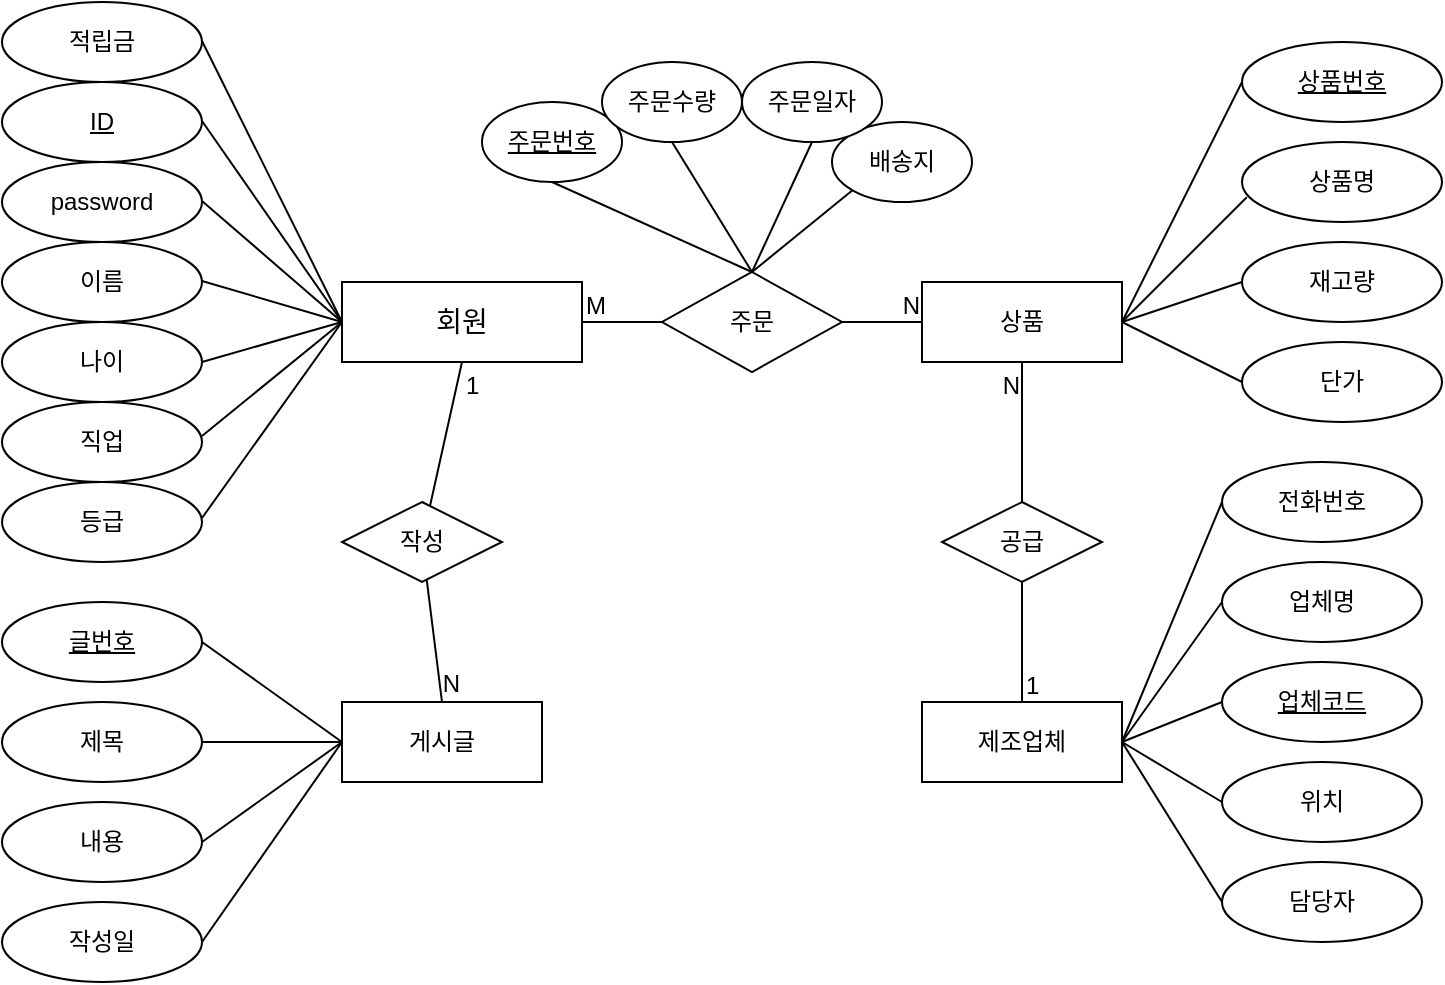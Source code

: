 <mxfile>
    <diagram id="HWqb7TJ2lcEm_lBfTQ4R" name="Page-1">
        <mxGraphModel dx="1002" dy="563" grid="1" gridSize="10" guides="1" tooltips="1" connect="1" arrows="1" fold="1" page="1" pageScale="1" pageWidth="850" pageHeight="1100" math="0" shadow="0">
            <root>
                <mxCell id="0"/>
                <mxCell id="1" parent="0"/>
                <mxCell id="42" value="&lt;font style=&quot;font-size: 14px;&quot;&gt;회원&lt;/font&gt;" style="whiteSpace=wrap;html=1;align=center;" parent="1" vertex="1">
                    <mxGeometry x="180" y="150" width="120" height="40" as="geometry"/>
                </mxCell>
                <mxCell id="43" value="password" style="ellipse;whiteSpace=wrap;html=1;align=center;" parent="1" vertex="1">
                    <mxGeometry x="10" y="90" width="100" height="40" as="geometry"/>
                </mxCell>
                <mxCell id="44" value="ID" style="ellipse;whiteSpace=wrap;html=1;align=center;fontStyle=4;" parent="1" vertex="1">
                    <mxGeometry x="10" y="50" width="100" height="40" as="geometry"/>
                </mxCell>
                <mxCell id="45" value="이름" style="ellipse;whiteSpace=wrap;html=1;align=center;" parent="1" vertex="1">
                    <mxGeometry x="10" y="130" width="100" height="40" as="geometry"/>
                </mxCell>
                <mxCell id="46" value="나이" style="ellipse;whiteSpace=wrap;html=1;align=center;" parent="1" vertex="1">
                    <mxGeometry x="10" y="170" width="100" height="40" as="geometry"/>
                </mxCell>
                <mxCell id="47" value="직업" style="ellipse;whiteSpace=wrap;html=1;align=center;" parent="1" vertex="1">
                    <mxGeometry x="10" y="210" width="100" height="40" as="geometry"/>
                </mxCell>
                <mxCell id="48" value="등급" style="ellipse;whiteSpace=wrap;html=1;align=center;" parent="1" vertex="1">
                    <mxGeometry x="10" y="250" width="100" height="40" as="geometry"/>
                </mxCell>
                <mxCell id="50" value="적립금" style="ellipse;whiteSpace=wrap;html=1;align=center;" parent="1" vertex="1">
                    <mxGeometry x="10" y="10" width="100" height="40" as="geometry"/>
                </mxCell>
                <mxCell id="52" value="" style="endArrow=none;html=1;rounded=0;entryX=0;entryY=0.5;entryDx=0;entryDy=0;" parent="1" target="42" edge="1">
                    <mxGeometry relative="1" as="geometry">
                        <mxPoint x="110" y="29.5" as="sourcePoint"/>
                        <mxPoint x="270" y="29.5" as="targetPoint"/>
                    </mxGeometry>
                </mxCell>
                <mxCell id="54" value="" style="endArrow=none;html=1;rounded=0;entryX=0;entryY=0.5;entryDx=0;entryDy=0;" parent="1" target="42" edge="1">
                    <mxGeometry relative="1" as="geometry">
                        <mxPoint x="110" y="69.5" as="sourcePoint"/>
                        <mxPoint x="270" y="69.5" as="targetPoint"/>
                    </mxGeometry>
                </mxCell>
                <mxCell id="58" value="" style="endArrow=none;html=1;rounded=0;entryX=0;entryY=0.5;entryDx=0;entryDy=0;" parent="1" target="42" edge="1">
                    <mxGeometry relative="1" as="geometry">
                        <mxPoint x="110" y="109.5" as="sourcePoint"/>
                        <mxPoint x="270" y="109.5" as="targetPoint"/>
                    </mxGeometry>
                </mxCell>
                <mxCell id="59" value="" style="endArrow=none;html=1;rounded=0;entryX=0;entryY=0.5;entryDx=0;entryDy=0;" parent="1" target="42" edge="1">
                    <mxGeometry relative="1" as="geometry">
                        <mxPoint x="110" y="149.5" as="sourcePoint"/>
                        <mxPoint x="195" y="180" as="targetPoint"/>
                    </mxGeometry>
                </mxCell>
                <mxCell id="60" value="" style="endArrow=none;html=1;rounded=0;entryX=0;entryY=0.5;entryDx=0;entryDy=0;" parent="1" target="42" edge="1">
                    <mxGeometry relative="1" as="geometry">
                        <mxPoint x="110" y="190" as="sourcePoint"/>
                        <mxPoint x="190" y="200.5" as="targetPoint"/>
                    </mxGeometry>
                </mxCell>
                <mxCell id="61" value="" style="endArrow=none;html=1;rounded=0;entryX=0;entryY=0.5;entryDx=0;entryDy=0;" parent="1" target="42" edge="1">
                    <mxGeometry relative="1" as="geometry">
                        <mxPoint x="110" y="227" as="sourcePoint"/>
                        <mxPoint x="190" y="160" as="targetPoint"/>
                    </mxGeometry>
                </mxCell>
                <mxCell id="62" value="" style="endArrow=none;html=1;rounded=0;entryX=0;entryY=0.5;entryDx=0;entryDy=0;" parent="1" target="42" edge="1">
                    <mxGeometry relative="1" as="geometry">
                        <mxPoint x="110" y="268" as="sourcePoint"/>
                        <mxPoint x="212" y="220" as="targetPoint"/>
                    </mxGeometry>
                </mxCell>
                <mxCell id="64" value="상품" style="whiteSpace=wrap;html=1;align=center;" parent="1" vertex="1">
                    <mxGeometry x="470" y="150" width="100" height="40" as="geometry"/>
                </mxCell>
                <mxCell id="66" value="단가" style="ellipse;whiteSpace=wrap;html=1;align=center;" parent="1" vertex="1">
                    <mxGeometry x="630" y="180" width="100" height="40" as="geometry"/>
                </mxCell>
                <mxCell id="67" value="재고량" style="ellipse;whiteSpace=wrap;html=1;align=center;" parent="1" vertex="1">
                    <mxGeometry x="630" y="130" width="100" height="40" as="geometry"/>
                </mxCell>
                <mxCell id="68" value="상품명" style="ellipse;whiteSpace=wrap;html=1;align=center;" parent="1" vertex="1">
                    <mxGeometry x="630" y="80" width="100" height="40" as="geometry"/>
                </mxCell>
                <mxCell id="72" value="" style="endArrow=none;html=1;rounded=0;exitX=0;exitY=0.5;exitDx=0;exitDy=0;entryX=1;entryY=0.5;entryDx=0;entryDy=0;" parent="1" source="66" target="64" edge="1">
                    <mxGeometry relative="1" as="geometry">
                        <mxPoint x="400" y="230" as="sourcePoint"/>
                        <mxPoint x="550" y="170" as="targetPoint"/>
                    </mxGeometry>
                </mxCell>
                <mxCell id="73" value="" style="endArrow=none;html=1;rounded=0;entryX=1;entryY=0.5;entryDx=0;entryDy=0;exitX=0;exitY=0.5;exitDx=0;exitDy=0;" parent="1" source="102" target="64" edge="1">
                    <mxGeometry relative="1" as="geometry">
                        <mxPoint x="540" y="40" as="sourcePoint"/>
                        <mxPoint x="490" y="150" as="targetPoint"/>
                    </mxGeometry>
                </mxCell>
                <mxCell id="74" value="" style="endArrow=none;html=1;rounded=0;entryX=1;entryY=0.5;entryDx=0;entryDy=0;exitX=0.024;exitY=0.69;exitDx=0;exitDy=0;exitPerimeter=0;" parent="1" source="68" target="64" edge="1">
                    <mxGeometry relative="1" as="geometry">
                        <mxPoint x="500" y="230" as="sourcePoint"/>
                        <mxPoint x="500" y="160" as="targetPoint"/>
                    </mxGeometry>
                </mxCell>
                <mxCell id="75" value="" style="endArrow=none;html=1;rounded=0;exitX=0;exitY=0.5;exitDx=0;exitDy=0;entryX=1;entryY=0.5;entryDx=0;entryDy=0;" parent="1" source="67" target="64" edge="1">
                    <mxGeometry relative="1" as="geometry">
                        <mxPoint x="620" y="165" as="sourcePoint"/>
                        <mxPoint x="480" y="140" as="targetPoint"/>
                    </mxGeometry>
                </mxCell>
                <mxCell id="78" value="제조업체" style="whiteSpace=wrap;html=1;align=center;" parent="1" vertex="1">
                    <mxGeometry x="470" y="360" width="100" height="40" as="geometry"/>
                </mxCell>
                <mxCell id="79" value="업체코드" style="ellipse;whiteSpace=wrap;html=1;align=center;fontStyle=4;" parent="1" vertex="1">
                    <mxGeometry x="620" y="340" width="100" height="40" as="geometry"/>
                </mxCell>
                <mxCell id="80" value="담당자" style="ellipse;whiteSpace=wrap;html=1;align=center;" parent="1" vertex="1">
                    <mxGeometry x="620" y="440" width="100" height="40" as="geometry"/>
                </mxCell>
                <mxCell id="82" value="전화번호" style="ellipse;whiteSpace=wrap;html=1;align=center;" parent="1" vertex="1">
                    <mxGeometry x="620" y="240" width="100" height="40" as="geometry"/>
                </mxCell>
                <mxCell id="83" value="업체명" style="ellipse;whiteSpace=wrap;html=1;align=center;" parent="1" vertex="1">
                    <mxGeometry x="620" y="290" width="100" height="40" as="geometry"/>
                </mxCell>
                <mxCell id="84" value="위치" style="ellipse;whiteSpace=wrap;html=1;align=center;" parent="1" vertex="1">
                    <mxGeometry x="620" y="390" width="100" height="40" as="geometry"/>
                </mxCell>
                <mxCell id="85" value="" style="endArrow=none;html=1;rounded=0;entryX=0;entryY=0.5;entryDx=0;entryDy=0;exitX=1;exitY=0.5;exitDx=0;exitDy=0;" parent="1" source="78" target="82" edge="1">
                    <mxGeometry relative="1" as="geometry">
                        <mxPoint x="400" y="330" as="sourcePoint"/>
                        <mxPoint x="560" y="330" as="targetPoint"/>
                    </mxGeometry>
                </mxCell>
                <mxCell id="87" value="" style="endArrow=none;html=1;rounded=0;entryX=0;entryY=0.5;entryDx=0;entryDy=0;exitX=1;exitY=0.5;exitDx=0;exitDy=0;" parent="1" source="78" target="83" edge="1">
                    <mxGeometry relative="1" as="geometry">
                        <mxPoint x="540" y="340" as="sourcePoint"/>
                        <mxPoint x="630" y="270" as="targetPoint"/>
                    </mxGeometry>
                </mxCell>
                <mxCell id="88" value="" style="endArrow=none;html=1;rounded=0;entryX=0;entryY=0.5;entryDx=0;entryDy=0;exitX=1;exitY=0.5;exitDx=0;exitDy=0;" parent="1" source="78" target="79" edge="1">
                    <mxGeometry relative="1" as="geometry">
                        <mxPoint x="550" y="350" as="sourcePoint"/>
                        <mxPoint x="640" y="280" as="targetPoint"/>
                    </mxGeometry>
                </mxCell>
                <mxCell id="89" value="" style="endArrow=none;html=1;rounded=0;entryX=0;entryY=0.5;entryDx=0;entryDy=0;exitX=1;exitY=0.5;exitDx=0;exitDy=0;" parent="1" source="78" target="84" edge="1">
                    <mxGeometry relative="1" as="geometry">
                        <mxPoint x="560" y="360" as="sourcePoint"/>
                        <mxPoint x="650" y="290" as="targetPoint"/>
                    </mxGeometry>
                </mxCell>
                <mxCell id="90" value="" style="endArrow=none;html=1;rounded=0;entryX=0;entryY=0.5;entryDx=0;entryDy=0;exitX=1;exitY=0.5;exitDx=0;exitDy=0;" parent="1" source="78" target="80" edge="1">
                    <mxGeometry relative="1" as="geometry">
                        <mxPoint x="570" y="370" as="sourcePoint"/>
                        <mxPoint x="660" y="300" as="targetPoint"/>
                    </mxGeometry>
                </mxCell>
                <mxCell id="92" value="게시글" style="whiteSpace=wrap;html=1;align=center;" parent="1" vertex="1">
                    <mxGeometry x="180" y="360" width="100" height="40" as="geometry"/>
                </mxCell>
                <mxCell id="94" value="제목" style="ellipse;whiteSpace=wrap;html=1;align=center;" parent="1" vertex="1">
                    <mxGeometry x="10" y="360" width="100" height="40" as="geometry"/>
                </mxCell>
                <mxCell id="95" value="내용" style="ellipse;whiteSpace=wrap;html=1;align=center;" parent="1" vertex="1">
                    <mxGeometry x="10" y="410" width="100" height="40" as="geometry"/>
                </mxCell>
                <mxCell id="96" value="작성일" style="ellipse;whiteSpace=wrap;html=1;align=center;" parent="1" vertex="1">
                    <mxGeometry x="10" y="460" width="100" height="40" as="geometry"/>
                </mxCell>
                <mxCell id="97" value="글번호" style="ellipse;whiteSpace=wrap;html=1;align=center;fontStyle=4;" parent="1" vertex="1">
                    <mxGeometry x="10" y="310" width="100" height="40" as="geometry"/>
                </mxCell>
                <mxCell id="98" value="" style="endArrow=none;html=1;rounded=0;exitX=1;exitY=0.5;exitDx=0;exitDy=0;entryX=0;entryY=0.5;entryDx=0;entryDy=0;" parent="1" source="97" target="92" edge="1">
                    <mxGeometry relative="1" as="geometry">
                        <mxPoint x="220" y="280" as="sourcePoint"/>
                        <mxPoint x="380" y="280" as="targetPoint"/>
                    </mxGeometry>
                </mxCell>
                <mxCell id="99" value="" style="endArrow=none;html=1;rounded=0;exitX=1;exitY=0.5;exitDx=0;exitDy=0;entryX=0;entryY=0.5;entryDx=0;entryDy=0;" parent="1" source="94" target="92" edge="1">
                    <mxGeometry relative="1" as="geometry">
                        <mxPoint x="230" y="290" as="sourcePoint"/>
                        <mxPoint x="390" y="290" as="targetPoint"/>
                    </mxGeometry>
                </mxCell>
                <mxCell id="100" value="" style="endArrow=none;html=1;rounded=0;exitX=1;exitY=0.5;exitDx=0;exitDy=0;entryX=0;entryY=0.5;entryDx=0;entryDy=0;" parent="1" source="95" target="92" edge="1">
                    <mxGeometry relative="1" as="geometry">
                        <mxPoint x="240" y="300" as="sourcePoint"/>
                        <mxPoint x="400" y="300" as="targetPoint"/>
                    </mxGeometry>
                </mxCell>
                <mxCell id="101" value="" style="endArrow=none;html=1;rounded=0;exitX=1;exitY=0.5;exitDx=0;exitDy=0;entryX=0;entryY=0.5;entryDx=0;entryDy=0;" parent="1" source="96" target="92" edge="1">
                    <mxGeometry relative="1" as="geometry">
                        <mxPoint x="250" y="310" as="sourcePoint"/>
                        <mxPoint x="410" y="310" as="targetPoint"/>
                    </mxGeometry>
                </mxCell>
                <mxCell id="102" value="상품번호" style="ellipse;whiteSpace=wrap;html=1;align=center;fontStyle=4;" parent="1" vertex="1">
                    <mxGeometry x="630" y="30" width="100" height="40" as="geometry"/>
                </mxCell>
                <mxCell id="105" value="" style="endArrow=none;html=1;rounded=0;exitX=1;exitY=0.5;exitDx=0;exitDy=0;entryX=0;entryY=0.5;entryDx=0;entryDy=0;" parent="1" source="42" target="64" edge="1">
                    <mxGeometry relative="1" as="geometry">
                        <mxPoint x="320" y="239" as="sourcePoint"/>
                        <mxPoint x="480" y="239" as="targetPoint"/>
                    </mxGeometry>
                </mxCell>
                <mxCell id="106" value="M" style="resizable=0;html=1;whiteSpace=wrap;align=left;verticalAlign=bottom;" parent="105" connectable="0" vertex="1">
                    <mxGeometry x="-1" relative="1" as="geometry"/>
                </mxCell>
                <mxCell id="107" value="N" style="resizable=0;html=1;whiteSpace=wrap;align=right;verticalAlign=bottom;" parent="105" connectable="0" vertex="1">
                    <mxGeometry x="1" relative="1" as="geometry"/>
                </mxCell>
                <mxCell id="104" value="주문" style="shape=rhombus;perimeter=rhombusPerimeter;whiteSpace=wrap;html=1;align=center;" parent="1" vertex="1">
                    <mxGeometry x="340" y="145" width="90" height="50" as="geometry"/>
                </mxCell>
                <mxCell id="110" value="주문번호" style="ellipse;whiteSpace=wrap;html=1;align=center;fontStyle=4;" parent="1" vertex="1">
                    <mxGeometry x="250" y="60" width="70" height="40" as="geometry"/>
                </mxCell>
                <mxCell id="111" value="주문수량" style="ellipse;whiteSpace=wrap;html=1;align=center;" parent="1" vertex="1">
                    <mxGeometry x="310" y="40" width="70" height="40" as="geometry"/>
                </mxCell>
                <mxCell id="112" value="배송지" style="ellipse;whiteSpace=wrap;html=1;align=center;" parent="1" vertex="1">
                    <mxGeometry x="425" y="70" width="70" height="40" as="geometry"/>
                </mxCell>
                <mxCell id="113" value="주문일자" style="ellipse;whiteSpace=wrap;html=1;align=center;" parent="1" vertex="1">
                    <mxGeometry x="380" y="40" width="70" height="40" as="geometry"/>
                </mxCell>
                <mxCell id="119" value="" style="endArrow=none;html=1;rounded=0;entryX=0.5;entryY=0;entryDx=0;entryDy=0;exitX=0.5;exitY=1;exitDx=0;exitDy=0;" parent="1" source="110" target="104" edge="1">
                    <mxGeometry relative="1" as="geometry">
                        <mxPoint x="170" y="29.5" as="sourcePoint"/>
                        <mxPoint x="240" y="170" as="targetPoint"/>
                    </mxGeometry>
                </mxCell>
                <mxCell id="120" value="" style="endArrow=none;html=1;rounded=0;entryX=0.5;entryY=0;entryDx=0;entryDy=0;exitX=0.5;exitY=1;exitDx=0;exitDy=0;" parent="1" source="111" target="104" edge="1">
                    <mxGeometry relative="1" as="geometry">
                        <mxPoint x="180" y="39.5" as="sourcePoint"/>
                        <mxPoint x="250" y="180" as="targetPoint"/>
                    </mxGeometry>
                </mxCell>
                <mxCell id="121" value="" style="endArrow=none;html=1;rounded=0;entryX=0.5;entryY=0;entryDx=0;entryDy=0;exitX=0.5;exitY=1;exitDx=0;exitDy=0;" parent="1" source="113" target="104" edge="1">
                    <mxGeometry relative="1" as="geometry">
                        <mxPoint x="190" y="49.5" as="sourcePoint"/>
                        <mxPoint x="260" y="190" as="targetPoint"/>
                    </mxGeometry>
                </mxCell>
                <mxCell id="122" value="" style="endArrow=none;html=1;rounded=0;entryX=0.5;entryY=0;entryDx=0;entryDy=0;exitX=0;exitY=1;exitDx=0;exitDy=0;" parent="1" source="112" target="104" edge="1">
                    <mxGeometry relative="1" as="geometry">
                        <mxPoint x="200" y="59.5" as="sourcePoint"/>
                        <mxPoint x="270" y="200" as="targetPoint"/>
                    </mxGeometry>
                </mxCell>
                <mxCell id="124" value="" style="endArrow=none;html=1;rounded=0;exitX=0.5;exitY=0;exitDx=0;exitDy=0;entryX=0.5;entryY=1;entryDx=0;entryDy=0;" parent="1" source="78" target="64" edge="1">
                    <mxGeometry relative="1" as="geometry">
                        <mxPoint x="290" y="289" as="sourcePoint"/>
                        <mxPoint x="460" y="289" as="targetPoint"/>
                    </mxGeometry>
                </mxCell>
                <mxCell id="125" value="1" style="resizable=0;html=1;whiteSpace=wrap;align=left;verticalAlign=bottom;" parent="124" connectable="0" vertex="1">
                    <mxGeometry x="-1" relative="1" as="geometry"/>
                </mxCell>
                <mxCell id="126" value="N" style="resizable=0;html=1;whiteSpace=wrap;align=right;verticalAlign=bottom;" parent="124" connectable="0" vertex="1">
                    <mxGeometry x="1" relative="1" as="geometry">
                        <mxPoint y="20" as="offset"/>
                    </mxGeometry>
                </mxCell>
                <mxCell id="123" value="공급" style="shape=rhombus;perimeter=rhombusPerimeter;whiteSpace=wrap;html=1;align=center;" parent="1" vertex="1">
                    <mxGeometry x="480" y="260" width="80" height="40" as="geometry"/>
                </mxCell>
                <mxCell id="128" value="" style="endArrow=none;html=1;rounded=0;exitX=0.5;exitY=0;exitDx=0;exitDy=0;entryX=0.5;entryY=1;entryDx=0;entryDy=0;" parent="1" source="92" target="42" edge="1">
                    <mxGeometry relative="1" as="geometry">
                        <mxPoint x="320" y="380" as="sourcePoint"/>
                        <mxPoint x="320" y="210" as="targetPoint"/>
                        <Array as="points">
                            <mxPoint x="220" y="280"/>
                        </Array>
                    </mxGeometry>
                </mxCell>
                <mxCell id="129" value="1" style="resizable=0;html=1;whiteSpace=wrap;align=left;verticalAlign=bottom;" parent="128" connectable="0" vertex="1">
                    <mxGeometry x="-1" relative="1" as="geometry">
                        <mxPoint x="10" y="-150" as="offset"/>
                    </mxGeometry>
                </mxCell>
                <mxCell id="130" value="N" style="resizable=0;html=1;whiteSpace=wrap;align=right;verticalAlign=bottom;" parent="128" connectable="0" vertex="1">
                    <mxGeometry x="1" relative="1" as="geometry">
                        <mxPoint y="170" as="offset"/>
                    </mxGeometry>
                </mxCell>
                <mxCell id="131" value="작성" style="shape=rhombus;perimeter=rhombusPerimeter;whiteSpace=wrap;html=1;align=center;" parent="1" vertex="1">
                    <mxGeometry x="180" y="260" width="80" height="40" as="geometry"/>
                </mxCell>
            </root>
        </mxGraphModel>
    </diagram>
    <diagram id="rPwxFIcJD5NJDtVQmyo5" name="Page-2">
        <mxGraphModel dx="1002" dy="563" grid="1" gridSize="10" guides="1" tooltips="1" connect="1" arrows="1" fold="1" page="1" pageScale="1" pageWidth="850" pageHeight="1100" math="0" shadow="0">
            <root>
                <mxCell id="0"/>
                <mxCell id="1" parent="0"/>
                <mxCell id="gPnkRz7ItcXbvIvEBQdJ-28" value="상품" style="shape=table;startSize=30;container=1;collapsible=1;childLayout=tableLayout;fixedRows=1;rowLines=0;fontStyle=1;align=center;resizeLast=1;html=1;" vertex="1" parent="1">
                    <mxGeometry x="520" y="240" width="160" height="180" as="geometry"/>
                </mxCell>
                <mxCell id="gPnkRz7ItcXbvIvEBQdJ-29" value="" style="shape=tableRow;horizontal=0;startSize=0;swimlaneHead=0;swimlaneBody=0;fillColor=none;collapsible=0;dropTarget=0;points=[[0,0.5],[1,0.5]];portConstraint=eastwest;top=0;left=0;right=0;bottom=1;" vertex="1" parent="gPnkRz7ItcXbvIvEBQdJ-28">
                    <mxGeometry y="30" width="160" height="30" as="geometry"/>
                </mxCell>
                <mxCell id="gPnkRz7ItcXbvIvEBQdJ-30" value="PK" style="shape=partialRectangle;connectable=0;fillColor=none;top=0;left=0;bottom=0;right=0;fontStyle=1;overflow=hidden;whiteSpace=wrap;html=1;" vertex="1" parent="gPnkRz7ItcXbvIvEBQdJ-29">
                    <mxGeometry width="30" height="30" as="geometry">
                        <mxRectangle width="30" height="30" as="alternateBounds"/>
                    </mxGeometry>
                </mxCell>
                <mxCell id="gPnkRz7ItcXbvIvEBQdJ-31" value="상품번호" style="shape=partialRectangle;connectable=0;fillColor=none;top=0;left=0;bottom=0;right=0;align=left;spacingLeft=6;fontStyle=5;overflow=hidden;whiteSpace=wrap;html=1;" vertex="1" parent="gPnkRz7ItcXbvIvEBQdJ-29">
                    <mxGeometry x="30" width="130" height="30" as="geometry">
                        <mxRectangle width="130" height="30" as="alternateBounds"/>
                    </mxGeometry>
                </mxCell>
                <mxCell id="6CQLvcLonjm9yOmgMUSY-7" value="" style="shape=tableRow;horizontal=0;startSize=0;swimlaneHead=0;swimlaneBody=0;fillColor=none;collapsible=0;dropTarget=0;points=[[0,0.5],[1,0.5]];portConstraint=eastwest;top=0;left=0;right=0;bottom=1;" vertex="1" parent="gPnkRz7ItcXbvIvEBQdJ-28">
                    <mxGeometry y="60" width="160" height="30" as="geometry"/>
                </mxCell>
                <mxCell id="6CQLvcLonjm9yOmgMUSY-8" value="FK" style="shape=partialRectangle;connectable=0;fillColor=none;top=0;left=0;bottom=0;right=0;fontStyle=1;overflow=hidden;whiteSpace=wrap;html=1;" vertex="1" parent="6CQLvcLonjm9yOmgMUSY-7">
                    <mxGeometry width="30" height="30" as="geometry">
                        <mxRectangle width="30" height="30" as="alternateBounds"/>
                    </mxGeometry>
                </mxCell>
                <mxCell id="6CQLvcLonjm9yOmgMUSY-9" value="업체코드" style="shape=partialRectangle;connectable=0;fillColor=none;top=0;left=0;bottom=0;right=0;align=left;spacingLeft=6;fontStyle=5;overflow=hidden;whiteSpace=wrap;html=1;" vertex="1" parent="6CQLvcLonjm9yOmgMUSY-7">
                    <mxGeometry x="30" width="130" height="30" as="geometry">
                        <mxRectangle width="130" height="30" as="alternateBounds"/>
                    </mxGeometry>
                </mxCell>
                <mxCell id="gPnkRz7ItcXbvIvEBQdJ-32" value="" style="shape=tableRow;horizontal=0;startSize=0;swimlaneHead=0;swimlaneBody=0;fillColor=none;collapsible=0;dropTarget=0;points=[[0,0.5],[1,0.5]];portConstraint=eastwest;top=0;left=0;right=0;bottom=0;" vertex="1" parent="gPnkRz7ItcXbvIvEBQdJ-28">
                    <mxGeometry y="90" width="160" height="30" as="geometry"/>
                </mxCell>
                <mxCell id="gPnkRz7ItcXbvIvEBQdJ-33" value="" style="shape=partialRectangle;connectable=0;fillColor=none;top=0;left=0;bottom=0;right=0;editable=1;overflow=hidden;whiteSpace=wrap;html=1;" vertex="1" parent="gPnkRz7ItcXbvIvEBQdJ-32">
                    <mxGeometry width="30" height="30" as="geometry">
                        <mxRectangle width="30" height="30" as="alternateBounds"/>
                    </mxGeometry>
                </mxCell>
                <mxCell id="gPnkRz7ItcXbvIvEBQdJ-34" value="상품명" style="shape=partialRectangle;connectable=0;fillColor=none;top=0;left=0;bottom=0;right=0;align=left;spacingLeft=6;overflow=hidden;whiteSpace=wrap;html=1;" vertex="1" parent="gPnkRz7ItcXbvIvEBQdJ-32">
                    <mxGeometry x="30" width="130" height="30" as="geometry">
                        <mxRectangle width="130" height="30" as="alternateBounds"/>
                    </mxGeometry>
                </mxCell>
                <mxCell id="gPnkRz7ItcXbvIvEBQdJ-35" value="" style="shape=tableRow;horizontal=0;startSize=0;swimlaneHead=0;swimlaneBody=0;fillColor=none;collapsible=0;dropTarget=0;points=[[0,0.5],[1,0.5]];portConstraint=eastwest;top=0;left=0;right=0;bottom=0;" vertex="1" parent="gPnkRz7ItcXbvIvEBQdJ-28">
                    <mxGeometry y="120" width="160" height="30" as="geometry"/>
                </mxCell>
                <mxCell id="gPnkRz7ItcXbvIvEBQdJ-36" value="" style="shape=partialRectangle;connectable=0;fillColor=none;top=0;left=0;bottom=0;right=0;editable=1;overflow=hidden;whiteSpace=wrap;html=1;" vertex="1" parent="gPnkRz7ItcXbvIvEBQdJ-35">
                    <mxGeometry width="30" height="30" as="geometry">
                        <mxRectangle width="30" height="30" as="alternateBounds"/>
                    </mxGeometry>
                </mxCell>
                <mxCell id="gPnkRz7ItcXbvIvEBQdJ-37" value="재고량" style="shape=partialRectangle;connectable=0;fillColor=none;top=0;left=0;bottom=0;right=0;align=left;spacingLeft=6;overflow=hidden;whiteSpace=wrap;html=1;" vertex="1" parent="gPnkRz7ItcXbvIvEBQdJ-35">
                    <mxGeometry x="30" width="130" height="30" as="geometry">
                        <mxRectangle width="130" height="30" as="alternateBounds"/>
                    </mxGeometry>
                </mxCell>
                <mxCell id="gPnkRz7ItcXbvIvEBQdJ-38" value="" style="shape=tableRow;horizontal=0;startSize=0;swimlaneHead=0;swimlaneBody=0;fillColor=none;collapsible=0;dropTarget=0;points=[[0,0.5],[1,0.5]];portConstraint=eastwest;top=0;left=0;right=0;bottom=0;" vertex="1" parent="gPnkRz7ItcXbvIvEBQdJ-28">
                    <mxGeometry y="150" width="160" height="30" as="geometry"/>
                </mxCell>
                <mxCell id="gPnkRz7ItcXbvIvEBQdJ-39" value="" style="shape=partialRectangle;connectable=0;fillColor=none;top=0;left=0;bottom=0;right=0;editable=1;overflow=hidden;whiteSpace=wrap;html=1;" vertex="1" parent="gPnkRz7ItcXbvIvEBQdJ-38">
                    <mxGeometry width="30" height="30" as="geometry">
                        <mxRectangle width="30" height="30" as="alternateBounds"/>
                    </mxGeometry>
                </mxCell>
                <mxCell id="gPnkRz7ItcXbvIvEBQdJ-40" value="단가" style="shape=partialRectangle;connectable=0;fillColor=none;top=0;left=0;bottom=0;right=0;align=left;spacingLeft=6;overflow=hidden;whiteSpace=wrap;html=1;" vertex="1" parent="gPnkRz7ItcXbvIvEBQdJ-38">
                    <mxGeometry x="30" width="130" height="30" as="geometry">
                        <mxRectangle width="130" height="30" as="alternateBounds"/>
                    </mxGeometry>
                </mxCell>
                <mxCell id="DcW211rEoRycbvL6ymQb-4" value="제조업체" style="shape=table;startSize=30;container=1;collapsible=1;childLayout=tableLayout;fixedRows=1;rowLines=0;fontStyle=1;align=center;resizeLast=1;html=1;" vertex="1" parent="1">
                    <mxGeometry x="520" y="600" width="160" height="180" as="geometry"/>
                </mxCell>
                <mxCell id="DcW211rEoRycbvL6ymQb-5" value="" style="shape=tableRow;horizontal=0;startSize=0;swimlaneHead=0;swimlaneBody=0;fillColor=none;collapsible=0;dropTarget=0;points=[[0,0.5],[1,0.5]];portConstraint=eastwest;top=0;left=0;right=0;bottom=1;" vertex="1" parent="DcW211rEoRycbvL6ymQb-4">
                    <mxGeometry y="30" width="160" height="30" as="geometry"/>
                </mxCell>
                <mxCell id="DcW211rEoRycbvL6ymQb-6" value="PK" style="shape=partialRectangle;connectable=0;fillColor=none;top=0;left=0;bottom=0;right=0;fontStyle=1;overflow=hidden;whiteSpace=wrap;html=1;" vertex="1" parent="DcW211rEoRycbvL6ymQb-5">
                    <mxGeometry width="30" height="30" as="geometry">
                        <mxRectangle width="30" height="30" as="alternateBounds"/>
                    </mxGeometry>
                </mxCell>
                <mxCell id="DcW211rEoRycbvL6ymQb-7" value="업체코드" style="shape=partialRectangle;connectable=0;fillColor=none;top=0;left=0;bottom=0;right=0;align=left;spacingLeft=6;fontStyle=5;overflow=hidden;whiteSpace=wrap;html=1;" vertex="1" parent="DcW211rEoRycbvL6ymQb-5">
                    <mxGeometry x="30" width="130" height="30" as="geometry">
                        <mxRectangle width="130" height="30" as="alternateBounds"/>
                    </mxGeometry>
                </mxCell>
                <mxCell id="DcW211rEoRycbvL6ymQb-8" value="" style="shape=tableRow;horizontal=0;startSize=0;swimlaneHead=0;swimlaneBody=0;fillColor=none;collapsible=0;dropTarget=0;points=[[0,0.5],[1,0.5]];portConstraint=eastwest;top=0;left=0;right=0;bottom=0;" vertex="1" parent="DcW211rEoRycbvL6ymQb-4">
                    <mxGeometry y="60" width="160" height="30" as="geometry"/>
                </mxCell>
                <mxCell id="DcW211rEoRycbvL6ymQb-9" value="" style="shape=partialRectangle;connectable=0;fillColor=none;top=0;left=0;bottom=0;right=0;editable=1;overflow=hidden;whiteSpace=wrap;html=1;" vertex="1" parent="DcW211rEoRycbvL6ymQb-8">
                    <mxGeometry width="30" height="30" as="geometry">
                        <mxRectangle width="30" height="30" as="alternateBounds"/>
                    </mxGeometry>
                </mxCell>
                <mxCell id="DcW211rEoRycbvL6ymQb-10" value="업체명" style="shape=partialRectangle;connectable=0;fillColor=none;top=0;left=0;bottom=0;right=0;align=left;spacingLeft=6;overflow=hidden;whiteSpace=wrap;html=1;" vertex="1" parent="DcW211rEoRycbvL6ymQb-8">
                    <mxGeometry x="30" width="130" height="30" as="geometry">
                        <mxRectangle width="130" height="30" as="alternateBounds"/>
                    </mxGeometry>
                </mxCell>
                <mxCell id="DcW211rEoRycbvL6ymQb-11" value="" style="shape=tableRow;horizontal=0;startSize=0;swimlaneHead=0;swimlaneBody=0;fillColor=none;collapsible=0;dropTarget=0;points=[[0,0.5],[1,0.5]];portConstraint=eastwest;top=0;left=0;right=0;bottom=0;" vertex="1" parent="DcW211rEoRycbvL6ymQb-4">
                    <mxGeometry y="90" width="160" height="30" as="geometry"/>
                </mxCell>
                <mxCell id="DcW211rEoRycbvL6ymQb-12" value="" style="shape=partialRectangle;connectable=0;fillColor=none;top=0;left=0;bottom=0;right=0;editable=1;overflow=hidden;whiteSpace=wrap;html=1;" vertex="1" parent="DcW211rEoRycbvL6ymQb-11">
                    <mxGeometry width="30" height="30" as="geometry">
                        <mxRectangle width="30" height="30" as="alternateBounds"/>
                    </mxGeometry>
                </mxCell>
                <mxCell id="DcW211rEoRycbvL6ymQb-13" value="전화번호" style="shape=partialRectangle;connectable=0;fillColor=none;top=0;left=0;bottom=0;right=0;align=left;spacingLeft=6;overflow=hidden;whiteSpace=wrap;html=1;" vertex="1" parent="DcW211rEoRycbvL6ymQb-11">
                    <mxGeometry x="30" width="130" height="30" as="geometry">
                        <mxRectangle width="130" height="30" as="alternateBounds"/>
                    </mxGeometry>
                </mxCell>
                <mxCell id="DcW211rEoRycbvL6ymQb-14" value="" style="shape=tableRow;horizontal=0;startSize=0;swimlaneHead=0;swimlaneBody=0;fillColor=none;collapsible=0;dropTarget=0;points=[[0,0.5],[1,0.5]];portConstraint=eastwest;top=0;left=0;right=0;bottom=0;" vertex="1" parent="DcW211rEoRycbvL6ymQb-4">
                    <mxGeometry y="120" width="160" height="30" as="geometry"/>
                </mxCell>
                <mxCell id="DcW211rEoRycbvL6ymQb-15" value="" style="shape=partialRectangle;connectable=0;fillColor=none;top=0;left=0;bottom=0;right=0;editable=1;overflow=hidden;whiteSpace=wrap;html=1;" vertex="1" parent="DcW211rEoRycbvL6ymQb-14">
                    <mxGeometry width="30" height="30" as="geometry">
                        <mxRectangle width="30" height="30" as="alternateBounds"/>
                    </mxGeometry>
                </mxCell>
                <mxCell id="DcW211rEoRycbvL6ymQb-16" value="담당자" style="shape=partialRectangle;connectable=0;fillColor=none;top=0;left=0;bottom=0;right=0;align=left;spacingLeft=6;overflow=hidden;whiteSpace=wrap;html=1;" vertex="1" parent="DcW211rEoRycbvL6ymQb-14">
                    <mxGeometry x="30" width="130" height="30" as="geometry">
                        <mxRectangle width="130" height="30" as="alternateBounds"/>
                    </mxGeometry>
                </mxCell>
                <mxCell id="DcW211rEoRycbvL6ymQb-17" value="" style="shape=tableRow;horizontal=0;startSize=0;swimlaneHead=0;swimlaneBody=0;fillColor=none;collapsible=0;dropTarget=0;points=[[0,0.5],[1,0.5]];portConstraint=eastwest;top=0;left=0;right=0;bottom=0;" vertex="1" parent="DcW211rEoRycbvL6ymQb-4">
                    <mxGeometry y="150" width="160" height="30" as="geometry"/>
                </mxCell>
                <mxCell id="DcW211rEoRycbvL6ymQb-18" value="" style="shape=partialRectangle;connectable=0;fillColor=none;top=0;left=0;bottom=0;right=0;editable=1;overflow=hidden;whiteSpace=wrap;html=1;" vertex="1" parent="DcW211rEoRycbvL6ymQb-17">
                    <mxGeometry width="30" height="30" as="geometry">
                        <mxRectangle width="30" height="30" as="alternateBounds"/>
                    </mxGeometry>
                </mxCell>
                <mxCell id="DcW211rEoRycbvL6ymQb-19" value="위치" style="shape=partialRectangle;connectable=0;fillColor=none;top=0;left=0;bottom=0;right=0;align=left;spacingLeft=6;overflow=hidden;whiteSpace=wrap;html=1;" vertex="1" parent="DcW211rEoRycbvL6ymQb-17">
                    <mxGeometry x="30" width="130" height="30" as="geometry">
                        <mxRectangle width="130" height="30" as="alternateBounds"/>
                    </mxGeometry>
                </mxCell>
                <mxCell id="TcntJjtHy7OH-fbCzHDm-1" value="게시글" style="shape=table;startSize=30;container=1;collapsible=1;childLayout=tableLayout;fixedRows=1;rowLines=0;fontStyle=1;align=center;resizeLast=1;html=1;" vertex="1" parent="1">
                    <mxGeometry x="120" y="600" width="160" height="180" as="geometry"/>
                </mxCell>
                <mxCell id="TcntJjtHy7OH-fbCzHDm-2" value="" style="shape=tableRow;horizontal=0;startSize=0;swimlaneHead=0;swimlaneBody=0;fillColor=none;collapsible=0;dropTarget=0;points=[[0,0.5],[1,0.5]];portConstraint=eastwest;top=0;left=0;right=0;bottom=1;" vertex="1" parent="TcntJjtHy7OH-fbCzHDm-1">
                    <mxGeometry y="30" width="160" height="30" as="geometry"/>
                </mxCell>
                <mxCell id="TcntJjtHy7OH-fbCzHDm-3" value="PK" style="shape=partialRectangle;connectable=0;fillColor=none;top=0;left=0;bottom=0;right=0;fontStyle=1;overflow=hidden;whiteSpace=wrap;html=1;" vertex="1" parent="TcntJjtHy7OH-fbCzHDm-2">
                    <mxGeometry width="30" height="30" as="geometry">
                        <mxRectangle width="30" height="30" as="alternateBounds"/>
                    </mxGeometry>
                </mxCell>
                <mxCell id="TcntJjtHy7OH-fbCzHDm-4" value="글번호" style="shape=partialRectangle;connectable=0;fillColor=none;top=0;left=0;bottom=0;right=0;align=left;spacingLeft=6;fontStyle=5;overflow=hidden;whiteSpace=wrap;html=1;" vertex="1" parent="TcntJjtHy7OH-fbCzHDm-2">
                    <mxGeometry x="30" width="130" height="30" as="geometry">
                        <mxRectangle width="130" height="30" as="alternateBounds"/>
                    </mxGeometry>
                </mxCell>
                <mxCell id="6CQLvcLonjm9yOmgMUSY-1" value="" style="shape=tableRow;horizontal=0;startSize=0;swimlaneHead=0;swimlaneBody=0;fillColor=none;collapsible=0;dropTarget=0;points=[[0,0.5],[1,0.5]];portConstraint=eastwest;top=0;left=0;right=0;bottom=1;" vertex="1" parent="TcntJjtHy7OH-fbCzHDm-1">
                    <mxGeometry y="60" width="160" height="30" as="geometry"/>
                </mxCell>
                <mxCell id="6CQLvcLonjm9yOmgMUSY-2" value="FK" style="shape=partialRectangle;connectable=0;fillColor=none;top=0;left=0;bottom=0;right=0;fontStyle=1;overflow=hidden;whiteSpace=wrap;html=1;" vertex="1" parent="6CQLvcLonjm9yOmgMUSY-1">
                    <mxGeometry width="30" height="30" as="geometry">
                        <mxRectangle width="30" height="30" as="alternateBounds"/>
                    </mxGeometry>
                </mxCell>
                <mxCell id="6CQLvcLonjm9yOmgMUSY-3" value="id&amp;nbsp;" style="shape=partialRectangle;connectable=0;fillColor=none;top=0;left=0;bottom=0;right=0;align=left;spacingLeft=6;fontStyle=5;overflow=hidden;whiteSpace=wrap;html=1;" vertex="1" parent="6CQLvcLonjm9yOmgMUSY-1">
                    <mxGeometry x="30" width="130" height="30" as="geometry">
                        <mxRectangle width="130" height="30" as="alternateBounds"/>
                    </mxGeometry>
                </mxCell>
                <mxCell id="TcntJjtHy7OH-fbCzHDm-5" value="" style="shape=tableRow;horizontal=0;startSize=0;swimlaneHead=0;swimlaneBody=0;fillColor=none;collapsible=0;dropTarget=0;points=[[0,0.5],[1,0.5]];portConstraint=eastwest;top=0;left=0;right=0;bottom=0;" vertex="1" parent="TcntJjtHy7OH-fbCzHDm-1">
                    <mxGeometry y="90" width="160" height="30" as="geometry"/>
                </mxCell>
                <mxCell id="TcntJjtHy7OH-fbCzHDm-6" value="" style="shape=partialRectangle;connectable=0;fillColor=none;top=0;left=0;bottom=0;right=0;editable=1;overflow=hidden;whiteSpace=wrap;html=1;" vertex="1" parent="TcntJjtHy7OH-fbCzHDm-5">
                    <mxGeometry width="30" height="30" as="geometry">
                        <mxRectangle width="30" height="30" as="alternateBounds"/>
                    </mxGeometry>
                </mxCell>
                <mxCell id="TcntJjtHy7OH-fbCzHDm-7" value="제목" style="shape=partialRectangle;connectable=0;fillColor=none;top=0;left=0;bottom=0;right=0;align=left;spacingLeft=6;overflow=hidden;whiteSpace=wrap;html=1;" vertex="1" parent="TcntJjtHy7OH-fbCzHDm-5">
                    <mxGeometry x="30" width="130" height="30" as="geometry">
                        <mxRectangle width="130" height="30" as="alternateBounds"/>
                    </mxGeometry>
                </mxCell>
                <mxCell id="TcntJjtHy7OH-fbCzHDm-8" value="" style="shape=tableRow;horizontal=0;startSize=0;swimlaneHead=0;swimlaneBody=0;fillColor=none;collapsible=0;dropTarget=0;points=[[0,0.5],[1,0.5]];portConstraint=eastwest;top=0;left=0;right=0;bottom=0;" vertex="1" parent="TcntJjtHy7OH-fbCzHDm-1">
                    <mxGeometry y="120" width="160" height="30" as="geometry"/>
                </mxCell>
                <mxCell id="TcntJjtHy7OH-fbCzHDm-9" value="" style="shape=partialRectangle;connectable=0;fillColor=none;top=0;left=0;bottom=0;right=0;editable=1;overflow=hidden;whiteSpace=wrap;html=1;" vertex="1" parent="TcntJjtHy7OH-fbCzHDm-8">
                    <mxGeometry width="30" height="30" as="geometry">
                        <mxRectangle width="30" height="30" as="alternateBounds"/>
                    </mxGeometry>
                </mxCell>
                <mxCell id="TcntJjtHy7OH-fbCzHDm-10" value="작성일" style="shape=partialRectangle;connectable=0;fillColor=none;top=0;left=0;bottom=0;right=0;align=left;spacingLeft=6;overflow=hidden;whiteSpace=wrap;html=1;" vertex="1" parent="TcntJjtHy7OH-fbCzHDm-8">
                    <mxGeometry x="30" width="130" height="30" as="geometry">
                        <mxRectangle width="130" height="30" as="alternateBounds"/>
                    </mxGeometry>
                </mxCell>
                <mxCell id="TcntJjtHy7OH-fbCzHDm-11" value="" style="shape=tableRow;horizontal=0;startSize=0;swimlaneHead=0;swimlaneBody=0;fillColor=none;collapsible=0;dropTarget=0;points=[[0,0.5],[1,0.5]];portConstraint=eastwest;top=0;left=0;right=0;bottom=0;" vertex="1" parent="TcntJjtHy7OH-fbCzHDm-1">
                    <mxGeometry y="150" width="160" height="30" as="geometry"/>
                </mxCell>
                <mxCell id="TcntJjtHy7OH-fbCzHDm-12" value="" style="shape=partialRectangle;connectable=0;fillColor=none;top=0;left=0;bottom=0;right=0;editable=1;overflow=hidden;whiteSpace=wrap;html=1;" vertex="1" parent="TcntJjtHy7OH-fbCzHDm-11">
                    <mxGeometry width="30" height="30" as="geometry">
                        <mxRectangle width="30" height="30" as="alternateBounds"/>
                    </mxGeometry>
                </mxCell>
                <mxCell id="TcntJjtHy7OH-fbCzHDm-13" value="내용" style="shape=partialRectangle;connectable=0;fillColor=none;top=0;left=0;bottom=0;right=0;align=left;spacingLeft=6;overflow=hidden;whiteSpace=wrap;html=1;" vertex="1" parent="TcntJjtHy7OH-fbCzHDm-11">
                    <mxGeometry x="30" width="130" height="30" as="geometry">
                        <mxRectangle width="130" height="30" as="alternateBounds"/>
                    </mxGeometry>
                </mxCell>
                <mxCell id="6CQLvcLonjm9yOmgMUSY-10" value="1 : 1, N : 1은 FK로 표현(N에 작성)&lt;div&gt;M : N은 테이블로 작성(각각의 기본키를 FK로 작성)&lt;/div&gt;" style="text;html=1;align=center;verticalAlign=middle;whiteSpace=wrap;rounded=0;fontSize=18;fontStyle=1" vertex="1" parent="1">
                    <mxGeometry x="350" y="10" width="480" height="60" as="geometry"/>
                </mxCell>
                <mxCell id="X_EyhCFXuda9aRaewVHS-1" value="주문" style="shape=table;startSize=30;container=1;collapsible=1;childLayout=tableLayout;fixedRows=1;rowLines=0;fontStyle=1;align=center;resizeLast=1;html=1;whiteSpace=wrap;" vertex="1" parent="1">
                    <mxGeometry x="330" y="160" width="150" height="210" as="geometry"/>
                </mxCell>
                <mxCell id="X_EyhCFXuda9aRaewVHS-2" value="" style="shape=tableRow;horizontal=0;startSize=0;swimlaneHead=0;swimlaneBody=0;fillColor=none;collapsible=0;dropTarget=0;points=[[0,0.5],[1,0.5]];portConstraint=eastwest;top=0;left=0;right=0;bottom=0;html=1;" vertex="1" parent="X_EyhCFXuda9aRaewVHS-1">
                    <mxGeometry y="30" width="150" height="30" as="geometry"/>
                </mxCell>
                <mxCell id="X_EyhCFXuda9aRaewVHS-3" value="PK" style="shape=partialRectangle;connectable=0;fillColor=none;top=0;left=0;bottom=0;right=0;fontStyle=1;overflow=hidden;html=1;whiteSpace=wrap;" vertex="1" parent="X_EyhCFXuda9aRaewVHS-2">
                    <mxGeometry width="60" height="30" as="geometry">
                        <mxRectangle width="60" height="30" as="alternateBounds"/>
                    </mxGeometry>
                </mxCell>
                <mxCell id="X_EyhCFXuda9aRaewVHS-4" value="주문번호" style="shape=partialRectangle;connectable=0;fillColor=none;top=0;left=0;bottom=0;right=0;align=left;spacingLeft=6;fontStyle=5;overflow=hidden;html=1;whiteSpace=wrap;" vertex="1" parent="X_EyhCFXuda9aRaewVHS-2">
                    <mxGeometry x="60" width="90" height="30" as="geometry">
                        <mxRectangle width="90" height="30" as="alternateBounds"/>
                    </mxGeometry>
                </mxCell>
                <mxCell id="hGQJe5ALAlvtwcD54qWA-4" value="" style="shape=tableRow;horizontal=0;startSize=0;swimlaneHead=0;swimlaneBody=0;fillColor=none;collapsible=0;dropTarget=0;points=[[0,0.5],[1,0.5]];portConstraint=eastwest;top=0;left=0;right=0;bottom=0;html=1;" vertex="1" parent="X_EyhCFXuda9aRaewVHS-1">
                    <mxGeometry y="60" width="150" height="30" as="geometry"/>
                </mxCell>
                <mxCell id="hGQJe5ALAlvtwcD54qWA-5" value="FK" style="shape=partialRectangle;connectable=0;fillColor=none;top=0;left=0;bottom=0;right=0;fontStyle=1;overflow=hidden;html=1;whiteSpace=wrap;" vertex="1" parent="hGQJe5ALAlvtwcD54qWA-4">
                    <mxGeometry width="60" height="30" as="geometry">
                        <mxRectangle width="60" height="30" as="alternateBounds"/>
                    </mxGeometry>
                </mxCell>
                <mxCell id="hGQJe5ALAlvtwcD54qWA-6" value="id" style="shape=partialRectangle;connectable=0;fillColor=none;top=0;left=0;bottom=0;right=0;align=left;spacingLeft=6;fontStyle=5;overflow=hidden;html=1;whiteSpace=wrap;" vertex="1" parent="hGQJe5ALAlvtwcD54qWA-4">
                    <mxGeometry x="60" width="90" height="30" as="geometry">
                        <mxRectangle width="90" height="30" as="alternateBounds"/>
                    </mxGeometry>
                </mxCell>
                <mxCell id="X_EyhCFXuda9aRaewVHS-5" value="" style="shape=tableRow;horizontal=0;startSize=0;swimlaneHead=0;swimlaneBody=0;fillColor=none;collapsible=0;dropTarget=0;points=[[0,0.5],[1,0.5]];portConstraint=eastwest;top=0;left=0;right=0;bottom=1;html=1;" vertex="1" parent="X_EyhCFXuda9aRaewVHS-1">
                    <mxGeometry y="90" width="150" height="30" as="geometry"/>
                </mxCell>
                <mxCell id="X_EyhCFXuda9aRaewVHS-6" value="FK" style="shape=partialRectangle;connectable=0;fillColor=none;top=0;left=0;bottom=0;right=0;fontStyle=1;overflow=hidden;html=1;whiteSpace=wrap;" vertex="1" parent="X_EyhCFXuda9aRaewVHS-5">
                    <mxGeometry width="60" height="30" as="geometry">
                        <mxRectangle width="60" height="30" as="alternateBounds"/>
                    </mxGeometry>
                </mxCell>
                <mxCell id="X_EyhCFXuda9aRaewVHS-7" value="상품번호" style="shape=partialRectangle;connectable=0;fillColor=none;top=0;left=0;bottom=0;right=0;align=left;spacingLeft=6;fontStyle=5;overflow=hidden;html=1;whiteSpace=wrap;" vertex="1" parent="X_EyhCFXuda9aRaewVHS-5">
                    <mxGeometry x="60" width="90" height="30" as="geometry">
                        <mxRectangle width="90" height="30" as="alternateBounds"/>
                    </mxGeometry>
                </mxCell>
                <mxCell id="X_EyhCFXuda9aRaewVHS-8" value="" style="shape=tableRow;horizontal=0;startSize=0;swimlaneHead=0;swimlaneBody=0;fillColor=none;collapsible=0;dropTarget=0;points=[[0,0.5],[1,0.5]];portConstraint=eastwest;top=0;left=0;right=0;bottom=0;html=1;" vertex="1" parent="X_EyhCFXuda9aRaewVHS-1">
                    <mxGeometry y="120" width="150" height="30" as="geometry"/>
                </mxCell>
                <mxCell id="X_EyhCFXuda9aRaewVHS-9" value="" style="shape=partialRectangle;connectable=0;fillColor=none;top=0;left=0;bottom=0;right=0;editable=1;overflow=hidden;html=1;whiteSpace=wrap;" vertex="1" parent="X_EyhCFXuda9aRaewVHS-8">
                    <mxGeometry width="60" height="30" as="geometry">
                        <mxRectangle width="60" height="30" as="alternateBounds"/>
                    </mxGeometry>
                </mxCell>
                <mxCell id="X_EyhCFXuda9aRaewVHS-10" value="주문수량" style="shape=partialRectangle;connectable=0;fillColor=none;top=0;left=0;bottom=0;right=0;align=left;spacingLeft=6;overflow=hidden;html=1;whiteSpace=wrap;" vertex="1" parent="X_EyhCFXuda9aRaewVHS-8">
                    <mxGeometry x="60" width="90" height="30" as="geometry">
                        <mxRectangle width="90" height="30" as="alternateBounds"/>
                    </mxGeometry>
                </mxCell>
                <mxCell id="X_EyhCFXuda9aRaewVHS-11" value="" style="shape=tableRow;horizontal=0;startSize=0;swimlaneHead=0;swimlaneBody=0;fillColor=none;collapsible=0;dropTarget=0;points=[[0,0.5],[1,0.5]];portConstraint=eastwest;top=0;left=0;right=0;bottom=0;html=1;" vertex="1" parent="X_EyhCFXuda9aRaewVHS-1">
                    <mxGeometry y="150" width="150" height="30" as="geometry"/>
                </mxCell>
                <mxCell id="X_EyhCFXuda9aRaewVHS-12" value="" style="shape=partialRectangle;connectable=0;fillColor=none;top=0;left=0;bottom=0;right=0;editable=1;overflow=hidden;html=1;whiteSpace=wrap;" vertex="1" parent="X_EyhCFXuda9aRaewVHS-11">
                    <mxGeometry width="60" height="30" as="geometry">
                        <mxRectangle width="60" height="30" as="alternateBounds"/>
                    </mxGeometry>
                </mxCell>
                <mxCell id="X_EyhCFXuda9aRaewVHS-13" value="주문일자" style="shape=partialRectangle;connectable=0;fillColor=none;top=0;left=0;bottom=0;right=0;align=left;spacingLeft=6;overflow=hidden;html=1;whiteSpace=wrap;" vertex="1" parent="X_EyhCFXuda9aRaewVHS-11">
                    <mxGeometry x="60" width="90" height="30" as="geometry">
                        <mxRectangle width="90" height="30" as="alternateBounds"/>
                    </mxGeometry>
                </mxCell>
                <mxCell id="XJqenRCmW4iI3cem5I5r-1" value="" style="shape=tableRow;horizontal=0;startSize=0;swimlaneHead=0;swimlaneBody=0;fillColor=none;collapsible=0;dropTarget=0;points=[[0,0.5],[1,0.5]];portConstraint=eastwest;top=0;left=0;right=0;bottom=0;html=1;" vertex="1" parent="X_EyhCFXuda9aRaewVHS-1">
                    <mxGeometry y="180" width="150" height="30" as="geometry"/>
                </mxCell>
                <mxCell id="XJqenRCmW4iI3cem5I5r-2" value="" style="shape=partialRectangle;connectable=0;fillColor=none;top=0;left=0;bottom=0;right=0;editable=1;overflow=hidden;html=1;whiteSpace=wrap;" vertex="1" parent="XJqenRCmW4iI3cem5I5r-1">
                    <mxGeometry width="60" height="30" as="geometry">
                        <mxRectangle width="60" height="30" as="alternateBounds"/>
                    </mxGeometry>
                </mxCell>
                <mxCell id="XJqenRCmW4iI3cem5I5r-3" value="배송지" style="shape=partialRectangle;connectable=0;fillColor=none;top=0;left=0;bottom=0;right=0;align=left;spacingLeft=6;overflow=hidden;html=1;whiteSpace=wrap;" vertex="1" parent="XJqenRCmW4iI3cem5I5r-1">
                    <mxGeometry x="60" width="90" height="30" as="geometry">
                        <mxRectangle width="90" height="30" as="alternateBounds"/>
                    </mxGeometry>
                </mxCell>
                <mxCell id="pO8Z7Vqm8gm2WM414e6q-1" value="회원" style="shape=table;startSize=30;container=1;collapsible=1;childLayout=tableLayout;fixedRows=1;rowLines=0;fontStyle=1;align=center;resizeLast=1;html=1;" vertex="1" parent="1">
                    <mxGeometry x="120" y="240" width="160" height="240" as="geometry"/>
                </mxCell>
                <mxCell id="pO8Z7Vqm8gm2WM414e6q-2" value="" style="shape=tableRow;horizontal=0;startSize=0;swimlaneHead=0;swimlaneBody=0;fillColor=none;collapsible=0;dropTarget=0;points=[[0,0.5],[1,0.5]];portConstraint=eastwest;top=0;left=0;right=0;bottom=1;" vertex="1" parent="pO8Z7Vqm8gm2WM414e6q-1">
                    <mxGeometry y="30" width="160" height="30" as="geometry"/>
                </mxCell>
                <mxCell id="pO8Z7Vqm8gm2WM414e6q-3" value="PK" style="shape=partialRectangle;connectable=0;fillColor=none;top=0;left=0;bottom=0;right=0;fontStyle=1;overflow=hidden;whiteSpace=wrap;html=1;" vertex="1" parent="pO8Z7Vqm8gm2WM414e6q-2">
                    <mxGeometry width="30" height="30" as="geometry">
                        <mxRectangle width="30" height="30" as="alternateBounds"/>
                    </mxGeometry>
                </mxCell>
                <mxCell id="pO8Z7Vqm8gm2WM414e6q-4" value="id" style="shape=partialRectangle;connectable=0;fillColor=none;top=0;left=0;bottom=0;right=0;align=left;spacingLeft=6;fontStyle=5;overflow=hidden;whiteSpace=wrap;html=1;" vertex="1" parent="pO8Z7Vqm8gm2WM414e6q-2">
                    <mxGeometry x="30" width="130" height="30" as="geometry">
                        <mxRectangle width="130" height="30" as="alternateBounds"/>
                    </mxGeometry>
                </mxCell>
                <mxCell id="pO8Z7Vqm8gm2WM414e6q-5" value="" style="shape=tableRow;horizontal=0;startSize=0;swimlaneHead=0;swimlaneBody=0;fillColor=none;collapsible=0;dropTarget=0;points=[[0,0.5],[1,0.5]];portConstraint=eastwest;top=0;left=0;right=0;bottom=0;" vertex="1" parent="pO8Z7Vqm8gm2WM414e6q-1">
                    <mxGeometry y="60" width="160" height="30" as="geometry"/>
                </mxCell>
                <mxCell id="pO8Z7Vqm8gm2WM414e6q-6" value="" style="shape=partialRectangle;connectable=0;fillColor=none;top=0;left=0;bottom=0;right=0;editable=1;overflow=hidden;whiteSpace=wrap;html=1;" vertex="1" parent="pO8Z7Vqm8gm2WM414e6q-5">
                    <mxGeometry width="30" height="30" as="geometry">
                        <mxRectangle width="30" height="30" as="alternateBounds"/>
                    </mxGeometry>
                </mxCell>
                <mxCell id="pO8Z7Vqm8gm2WM414e6q-7" value="password" style="shape=partialRectangle;connectable=0;fillColor=none;top=0;left=0;bottom=0;right=0;align=left;spacingLeft=6;overflow=hidden;whiteSpace=wrap;html=1;" vertex="1" parent="pO8Z7Vqm8gm2WM414e6q-5">
                    <mxGeometry x="30" width="130" height="30" as="geometry">
                        <mxRectangle width="130" height="30" as="alternateBounds"/>
                    </mxGeometry>
                </mxCell>
                <mxCell id="pO8Z7Vqm8gm2WM414e6q-8" value="" style="shape=tableRow;horizontal=0;startSize=0;swimlaneHead=0;swimlaneBody=0;fillColor=none;collapsible=0;dropTarget=0;points=[[0,0.5],[1,0.5]];portConstraint=eastwest;top=0;left=0;right=0;bottom=0;" vertex="1" parent="pO8Z7Vqm8gm2WM414e6q-1">
                    <mxGeometry y="90" width="160" height="30" as="geometry"/>
                </mxCell>
                <mxCell id="pO8Z7Vqm8gm2WM414e6q-9" value="" style="shape=partialRectangle;connectable=0;fillColor=none;top=0;left=0;bottom=0;right=0;editable=1;overflow=hidden;whiteSpace=wrap;html=1;" vertex="1" parent="pO8Z7Vqm8gm2WM414e6q-8">
                    <mxGeometry width="30" height="30" as="geometry">
                        <mxRectangle width="30" height="30" as="alternateBounds"/>
                    </mxGeometry>
                </mxCell>
                <mxCell id="pO8Z7Vqm8gm2WM414e6q-10" value="이름" style="shape=partialRectangle;connectable=0;fillColor=none;top=0;left=0;bottom=0;right=0;align=left;spacingLeft=6;overflow=hidden;whiteSpace=wrap;html=1;" vertex="1" parent="pO8Z7Vqm8gm2WM414e6q-8">
                    <mxGeometry x="30" width="130" height="30" as="geometry">
                        <mxRectangle width="130" height="30" as="alternateBounds"/>
                    </mxGeometry>
                </mxCell>
                <mxCell id="pO8Z7Vqm8gm2WM414e6q-11" value="" style="shape=tableRow;horizontal=0;startSize=0;swimlaneHead=0;swimlaneBody=0;fillColor=none;collapsible=0;dropTarget=0;points=[[0,0.5],[1,0.5]];portConstraint=eastwest;top=0;left=0;right=0;bottom=0;" vertex="1" parent="pO8Z7Vqm8gm2WM414e6q-1">
                    <mxGeometry y="120" width="160" height="30" as="geometry"/>
                </mxCell>
                <mxCell id="pO8Z7Vqm8gm2WM414e6q-12" value="" style="shape=partialRectangle;connectable=0;fillColor=none;top=0;left=0;bottom=0;right=0;editable=1;overflow=hidden;whiteSpace=wrap;html=1;" vertex="1" parent="pO8Z7Vqm8gm2WM414e6q-11">
                    <mxGeometry width="30" height="30" as="geometry">
                        <mxRectangle width="30" height="30" as="alternateBounds"/>
                    </mxGeometry>
                </mxCell>
                <mxCell id="pO8Z7Vqm8gm2WM414e6q-13" value="나이" style="shape=partialRectangle;connectable=0;fillColor=none;top=0;left=0;bottom=0;right=0;align=left;spacingLeft=6;overflow=hidden;whiteSpace=wrap;html=1;" vertex="1" parent="pO8Z7Vqm8gm2WM414e6q-11">
                    <mxGeometry x="30" width="130" height="30" as="geometry">
                        <mxRectangle width="130" height="30" as="alternateBounds"/>
                    </mxGeometry>
                </mxCell>
                <mxCell id="5PZTj3r31tUQ4Rv7Fuiq-1" value="" style="shape=tableRow;horizontal=0;startSize=0;swimlaneHead=0;swimlaneBody=0;fillColor=none;collapsible=0;dropTarget=0;points=[[0,0.5],[1,0.5]];portConstraint=eastwest;top=0;left=0;right=0;bottom=0;" vertex="1" parent="pO8Z7Vqm8gm2WM414e6q-1">
                    <mxGeometry y="150" width="160" height="30" as="geometry"/>
                </mxCell>
                <mxCell id="5PZTj3r31tUQ4Rv7Fuiq-2" value="" style="shape=partialRectangle;connectable=0;fillColor=none;top=0;left=0;bottom=0;right=0;editable=1;overflow=hidden;whiteSpace=wrap;html=1;" vertex="1" parent="5PZTj3r31tUQ4Rv7Fuiq-1">
                    <mxGeometry width="30" height="30" as="geometry">
                        <mxRectangle width="30" height="30" as="alternateBounds"/>
                    </mxGeometry>
                </mxCell>
                <mxCell id="5PZTj3r31tUQ4Rv7Fuiq-3" value="등급" style="shape=partialRectangle;connectable=0;fillColor=none;top=0;left=0;bottom=0;right=0;align=left;spacingLeft=6;overflow=hidden;whiteSpace=wrap;html=1;" vertex="1" parent="5PZTj3r31tUQ4Rv7Fuiq-1">
                    <mxGeometry x="30" width="130" height="30" as="geometry">
                        <mxRectangle width="130" height="30" as="alternateBounds"/>
                    </mxGeometry>
                </mxCell>
                <mxCell id="5PZTj3r31tUQ4Rv7Fuiq-4" value="" style="shape=tableRow;horizontal=0;startSize=0;swimlaneHead=0;swimlaneBody=0;fillColor=none;collapsible=0;dropTarget=0;points=[[0,0.5],[1,0.5]];portConstraint=eastwest;top=0;left=0;right=0;bottom=0;" vertex="1" parent="pO8Z7Vqm8gm2WM414e6q-1">
                    <mxGeometry y="180" width="160" height="30" as="geometry"/>
                </mxCell>
                <mxCell id="5PZTj3r31tUQ4Rv7Fuiq-5" value="" style="shape=partialRectangle;connectable=0;fillColor=none;top=0;left=0;bottom=0;right=0;editable=1;overflow=hidden;whiteSpace=wrap;html=1;" vertex="1" parent="5PZTj3r31tUQ4Rv7Fuiq-4">
                    <mxGeometry width="30" height="30" as="geometry">
                        <mxRectangle width="30" height="30" as="alternateBounds"/>
                    </mxGeometry>
                </mxCell>
                <mxCell id="5PZTj3r31tUQ4Rv7Fuiq-6" value="직업" style="shape=partialRectangle;connectable=0;fillColor=none;top=0;left=0;bottom=0;right=0;align=left;spacingLeft=6;overflow=hidden;whiteSpace=wrap;html=1;" vertex="1" parent="5PZTj3r31tUQ4Rv7Fuiq-4">
                    <mxGeometry x="30" width="130" height="30" as="geometry">
                        <mxRectangle width="130" height="30" as="alternateBounds"/>
                    </mxGeometry>
                </mxCell>
                <mxCell id="5PZTj3r31tUQ4Rv7Fuiq-7" value="" style="shape=tableRow;horizontal=0;startSize=0;swimlaneHead=0;swimlaneBody=0;fillColor=none;collapsible=0;dropTarget=0;points=[[0,0.5],[1,0.5]];portConstraint=eastwest;top=0;left=0;right=0;bottom=0;" vertex="1" parent="pO8Z7Vqm8gm2WM414e6q-1">
                    <mxGeometry y="210" width="160" height="30" as="geometry"/>
                </mxCell>
                <mxCell id="5PZTj3r31tUQ4Rv7Fuiq-8" value="" style="shape=partialRectangle;connectable=0;fillColor=none;top=0;left=0;bottom=0;right=0;editable=1;overflow=hidden;whiteSpace=wrap;html=1;" vertex="1" parent="5PZTj3r31tUQ4Rv7Fuiq-7">
                    <mxGeometry width="30" height="30" as="geometry">
                        <mxRectangle width="30" height="30" as="alternateBounds"/>
                    </mxGeometry>
                </mxCell>
                <mxCell id="5PZTj3r31tUQ4Rv7Fuiq-9" value="적립금" style="shape=partialRectangle;connectable=0;fillColor=none;top=0;left=0;bottom=0;right=0;align=left;spacingLeft=6;overflow=hidden;whiteSpace=wrap;html=1;" vertex="1" parent="5PZTj3r31tUQ4Rv7Fuiq-7">
                    <mxGeometry x="30" width="130" height="30" as="geometry">
                        <mxRectangle width="130" height="30" as="alternateBounds"/>
                    </mxGeometry>
                </mxCell>
            </root>
        </mxGraphModel>
    </diagram>
    <diagram id="d_6y1lcGdmgXTeGh1_i1" name="학사관리erd">
        <mxGraphModel dx="1852" dy="1663" grid="1" gridSize="10" guides="1" tooltips="1" connect="1" arrows="1" fold="1" page="1" pageScale="1" pageWidth="850" pageHeight="1100" math="0" shadow="0">
            <root>
                <mxCell id="0"/>
                <mxCell id="1" parent="0"/>
                <mxCell id="aJ6jkDOq3VjqijSMFAdX-1" value="교수" style="whiteSpace=wrap;html=1;align=center;" parent="1" vertex="1">
                    <mxGeometry x="560" y="280" width="100" height="40" as="geometry"/>
                </mxCell>
                <mxCell id="aJ6jkDOq3VjqijSMFAdX-2" value="학생" style="whiteSpace=wrap;html=1;align=center;" parent="1" vertex="1">
                    <mxGeometry x="160" y="40" width="100" height="40" as="geometry"/>
                </mxCell>
                <mxCell id="aJ6jkDOq3VjqijSMFAdX-3" value="학과" style="whiteSpace=wrap;html=1;align=center;" parent="1" vertex="1">
                    <mxGeometry x="560" y="40" width="100" height="40" as="geometry"/>
                </mxCell>
                <mxCell id="aJ6jkDOq3VjqijSMFAdX-4" value="과목" style="whiteSpace=wrap;html=1;align=center;" parent="1" vertex="1">
                    <mxGeometry x="160" y="280" width="100" height="40" as="geometry"/>
                </mxCell>
                <mxCell id="aJ6jkDOq3VjqijSMFAdX-10" style="edgeStyle=none;html=1;exitX=0.5;exitY=1;exitDx=0;exitDy=0;entryX=0.5;entryY=0;entryDx=0;entryDy=0;" parent="1" source="aJ6jkDOq3VjqijSMFAdX-6" target="aJ6jkDOq3VjqijSMFAdX-2" edge="1">
                    <mxGeometry relative="1" as="geometry"/>
                </mxCell>
                <mxCell id="aJ6jkDOq3VjqijSMFAdX-6" value="학번" style="ellipse;whiteSpace=wrap;html=1;align=center;fontStyle=4;" parent="1" vertex="1">
                    <mxGeometry x="30" y="-90" width="100" height="40" as="geometry"/>
                </mxCell>
                <mxCell id="aJ6jkDOq3VjqijSMFAdX-14" style="edgeStyle=none;html=1;exitX=0.5;exitY=1;exitDx=0;exitDy=0;entryX=0.5;entryY=0;entryDx=0;entryDy=0;" parent="1" source="aJ6jkDOq3VjqijSMFAdX-8" target="aJ6jkDOq3VjqijSMFAdX-2" edge="1">
                    <mxGeometry relative="1" as="geometry"/>
                </mxCell>
                <mxCell id="aJ6jkDOq3VjqijSMFAdX-8" value="키" style="ellipse;whiteSpace=wrap;html=1;align=center;" parent="1" vertex="1">
                    <mxGeometry x="330" y="-90" width="100" height="40" as="geometry"/>
                </mxCell>
                <mxCell id="aJ6jkDOq3VjqijSMFAdX-11" style="edgeStyle=none;html=1;exitX=0.5;exitY=1;exitDx=0;exitDy=0;entryX=0.5;entryY=0;entryDx=0;entryDy=0;" parent="1" target="aJ6jkDOq3VjqijSMFAdX-2" edge="1">
                    <mxGeometry relative="1" as="geometry">
                        <mxPoint x="180" y="-50" as="sourcePoint"/>
                    </mxGeometry>
                </mxCell>
                <mxCell id="aJ6jkDOq3VjqijSMFAdX-19" style="edgeStyle=none;html=1;exitX=0.5;exitY=1;exitDx=0;exitDy=0;entryX=0.5;entryY=0;entryDx=0;entryDy=0;" parent="1" source="aJ6jkDOq3VjqijSMFAdX-16" target="aJ6jkDOq3VjqijSMFAdX-3" edge="1">
                    <mxGeometry relative="1" as="geometry">
                        <mxPoint x="660" y="-10" as="targetPoint"/>
                    </mxGeometry>
                </mxCell>
                <mxCell id="aJ6jkDOq3VjqijSMFAdX-16" value="학과코드" style="ellipse;whiteSpace=wrap;html=1;align=center;fontStyle=4;" parent="1" vertex="1">
                    <mxGeometry x="640" y="-80" width="100" height="40" as="geometry"/>
                </mxCell>
                <mxCell id="aJ6jkDOq3VjqijSMFAdX-18" style="edgeStyle=none;html=1;exitX=0.5;exitY=1;exitDx=0;exitDy=0;entryX=0.5;entryY=0;entryDx=0;entryDy=0;" parent="1" source="QsMVXwRFyfbpImpTot03-1" target="aJ6jkDOq3VjqijSMFAdX-3" edge="1">
                    <mxGeometry relative="1" as="geometry">
                        <mxPoint x="580" y="-40" as="sourcePoint"/>
                    </mxGeometry>
                </mxCell>
                <mxCell id="aJ6jkDOq3VjqijSMFAdX-32" style="edgeStyle=none;html=1;exitX=1;exitY=0;exitDx=0;exitDy=0;entryX=0.5;entryY=1;entryDx=0;entryDy=0;" parent="1" source="aJ6jkDOq3VjqijSMFAdX-20" target="aJ6jkDOq3VjqijSMFAdX-4" edge="1">
                    <mxGeometry relative="1" as="geometry"/>
                </mxCell>
                <mxCell id="aJ6jkDOq3VjqijSMFAdX-20" value="과목코드" style="ellipse;whiteSpace=wrap;html=1;align=center;fontStyle=4;" parent="1" vertex="1">
                    <mxGeometry x="30" y="390" width="100" height="40" as="geometry"/>
                </mxCell>
                <mxCell id="aJ6jkDOq3VjqijSMFAdX-22" value="이름" style="ellipse;whiteSpace=wrap;html=1;align=center;" parent="1" vertex="1">
                    <mxGeometry x="130" y="-90" width="100" height="40" as="geometry"/>
                </mxCell>
                <mxCell id="aJ6jkDOq3VjqijSMFAdX-30" style="edgeStyle=none;html=1;exitX=0.5;exitY=0;exitDx=0;exitDy=0;entryX=0.5;entryY=1;entryDx=0;entryDy=0;" parent="1" source="aJ6jkDOq3VjqijSMFAdX-24" target="aJ6jkDOq3VjqijSMFAdX-4" edge="1">
                    <mxGeometry relative="1" as="geometry">
                        <mxPoint x="230" y="360" as="targetPoint"/>
                    </mxGeometry>
                </mxCell>
                <mxCell id="aJ6jkDOq3VjqijSMFAdX-24" value="시작일" style="ellipse;whiteSpace=wrap;html=1;align=center;" parent="1" vertex="1">
                    <mxGeometry x="230" y="390" width="100" height="40" as="geometry"/>
                </mxCell>
                <mxCell id="aJ6jkDOq3VjqijSMFAdX-31" style="edgeStyle=none;html=1;exitX=0.5;exitY=0;exitDx=0;exitDy=0;entryX=0.5;entryY=1;entryDx=0;entryDy=0;" parent="1" source="aJ6jkDOq3VjqijSMFAdX-26" target="aJ6jkDOq3VjqijSMFAdX-4" edge="1">
                    <mxGeometry relative="1" as="geometry"/>
                </mxCell>
                <mxCell id="aJ6jkDOq3VjqijSMFAdX-26" value="과목명" style="ellipse;whiteSpace=wrap;html=1;align=center;" parent="1" vertex="1">
                    <mxGeometry x="130" y="390" width="100" height="40" as="geometry"/>
                </mxCell>
                <mxCell id="aJ6jkDOq3VjqijSMFAdX-29" style="edgeStyle=none;html=1;exitX=0;exitY=0.5;exitDx=0;exitDy=0;entryX=0.5;entryY=1;entryDx=0;entryDy=0;" parent="1" source="aJ6jkDOq3VjqijSMFAdX-27" target="aJ6jkDOq3VjqijSMFAdX-4" edge="1">
                    <mxGeometry relative="1" as="geometry"/>
                </mxCell>
                <mxCell id="aJ6jkDOq3VjqijSMFAdX-27" value="종료일" style="ellipse;whiteSpace=wrap;html=1;align=center;" parent="1" vertex="1">
                    <mxGeometry x="300" y="360" width="100" height="40" as="geometry"/>
                </mxCell>
                <mxCell id="aJ6jkDOq3VjqijSMFAdX-38" style="edgeStyle=none;html=1;exitX=0.5;exitY=0;exitDx=0;exitDy=0;entryX=0.5;entryY=1;entryDx=0;entryDy=0;" parent="1" source="aJ6jkDOq3VjqijSMFAdX-34" target="aJ6jkDOq3VjqijSMFAdX-1" edge="1">
                    <mxGeometry relative="1" as="geometry"/>
                </mxCell>
                <mxCell id="aJ6jkDOq3VjqijSMFAdX-34" value="교수코드" style="ellipse;whiteSpace=wrap;html=1;align=center;fontStyle=4;" parent="1" vertex="1">
                    <mxGeometry x="570" y="370" width="100" height="40" as="geometry"/>
                </mxCell>
                <mxCell id="aJ6jkDOq3VjqijSMFAdX-39" style="edgeStyle=none;html=1;exitX=0.5;exitY=0;exitDx=0;exitDy=0;entryX=0.5;entryY=1;entryDx=0;entryDy=0;" parent="1" source="aJ6jkDOq3VjqijSMFAdX-36" target="aJ6jkDOq3VjqijSMFAdX-1" edge="1">
                    <mxGeometry relative="1" as="geometry"/>
                </mxCell>
                <mxCell id="aJ6jkDOq3VjqijSMFAdX-36" value="교수명" style="ellipse;whiteSpace=wrap;html=1;align=center;" parent="1" vertex="1">
                    <mxGeometry x="670" y="370" width="100" height="40" as="geometry"/>
                </mxCell>
                <mxCell id="yFymKwluqvxsPdywOiK3-5" style="edgeStyle=none;html=1;exitX=1;exitY=0.5;exitDx=0;exitDy=0;entryX=0;entryY=0.5;entryDx=0;entryDy=0;" parent="1" source="z5q64_rTTAQPUETRd4gy-1" target="pnciIy0E2uLvDtY25E-I-1" edge="1">
                    <mxGeometry relative="1" as="geometry">
                        <mxPoint x="30" y="130" as="sourcePoint"/>
                        <mxPoint x="60" y="180" as="targetPoint"/>
                    </mxGeometry>
                </mxCell>
                <mxCell id="pnciIy0E2uLvDtY25E-I-2" value="" style="endArrow=none;html=1;rounded=0;exitX=1;exitY=0.5;exitDx=0;exitDy=0;entryX=0;entryY=0.5;entryDx=0;entryDy=0;" parent="1" source="aJ6jkDOq3VjqijSMFAdX-2" target="aJ6jkDOq3VjqijSMFAdX-3" edge="1">
                    <mxGeometry relative="1" as="geometry">
                        <mxPoint x="340" y="20" as="sourcePoint"/>
                        <mxPoint x="500" y="20" as="targetPoint"/>
                    </mxGeometry>
                </mxCell>
                <mxCell id="pnciIy0E2uLvDtY25E-I-3" value="1" style="resizable=0;html=1;whiteSpace=wrap;align=left;verticalAlign=bottom;" parent="pnciIy0E2uLvDtY25E-I-2" connectable="0" vertex="1">
                    <mxGeometry x="-1" relative="1" as="geometry">
                        <mxPoint x="280" y="-10" as="offset"/>
                    </mxGeometry>
                </mxCell>
                <mxCell id="pnciIy0E2uLvDtY25E-I-4" value="N" style="resizable=0;html=1;whiteSpace=wrap;align=right;verticalAlign=bottom;" parent="pnciIy0E2uLvDtY25E-I-2" connectable="0" vertex="1">
                    <mxGeometry x="1" relative="1" as="geometry">
                        <mxPoint x="-280" y="-10" as="offset"/>
                    </mxGeometry>
                </mxCell>
                <mxCell id="yFymKwluqvxsPdywOiK3-9" value="소속" style="shape=rhombus;perimeter=rhombusPerimeter;whiteSpace=wrap;html=1;align=center;" parent="1" vertex="1">
                    <mxGeometry x="350" y="30" width="120" height="60" as="geometry"/>
                </mxCell>
                <mxCell id="pnciIy0E2uLvDtY25E-I-5" value="" style="endArrow=none;html=1;rounded=0;exitX=0.5;exitY=0;exitDx=0;exitDy=0;entryX=0.5;entryY=1;entryDx=0;entryDy=0;" parent="1" source="aJ6jkDOq3VjqijSMFAdX-1" target="aJ6jkDOq3VjqijSMFAdX-3" edge="1">
                    <mxGeometry relative="1" as="geometry">
                        <mxPoint x="270" y="160" as="sourcePoint"/>
                        <mxPoint x="570" y="160" as="targetPoint"/>
                    </mxGeometry>
                </mxCell>
                <mxCell id="pnciIy0E2uLvDtY25E-I-6" value="1" style="resizable=0;html=1;whiteSpace=wrap;align=left;verticalAlign=bottom;" parent="pnciIy0E2uLvDtY25E-I-5" connectable="0" vertex="1">
                    <mxGeometry x="-1" relative="1" as="geometry">
                        <mxPoint x="10" y="-180" as="offset"/>
                    </mxGeometry>
                </mxCell>
                <mxCell id="pnciIy0E2uLvDtY25E-I-7" value="N" style="resizable=0;html=1;whiteSpace=wrap;align=right;verticalAlign=bottom;" parent="pnciIy0E2uLvDtY25E-I-5" connectable="0" vertex="1">
                    <mxGeometry x="1" relative="1" as="geometry">
                        <mxPoint x="20" y="200" as="offset"/>
                    </mxGeometry>
                </mxCell>
                <mxCell id="yFymKwluqvxsPdywOiK3-10" value="소속" style="shape=rhombus;perimeter=rhombusPerimeter;whiteSpace=wrap;html=1;align=center;" parent="1" vertex="1">
                    <mxGeometry x="550" y="150" width="120" height="60" as="geometry"/>
                </mxCell>
                <mxCell id="pnciIy0E2uLvDtY25E-I-8" value="" style="endArrow=none;html=1;rounded=0;exitX=0;exitY=0.5;exitDx=0;exitDy=0;entryX=1;entryY=0.5;entryDx=0;entryDy=0;" parent="1" source="aJ6jkDOq3VjqijSMFAdX-1" target="aJ6jkDOq3VjqijSMFAdX-4" edge="1">
                    <mxGeometry relative="1" as="geometry">
                        <mxPoint x="260" y="129.5" as="sourcePoint"/>
                        <mxPoint x="560" y="129.5" as="targetPoint"/>
                    </mxGeometry>
                </mxCell>
                <mxCell id="pnciIy0E2uLvDtY25E-I-9" value="1" style="resizable=0;html=1;whiteSpace=wrap;align=left;verticalAlign=bottom;" parent="pnciIy0E2uLvDtY25E-I-8" connectable="0" vertex="1">
                    <mxGeometry x="-1" relative="1" as="geometry">
                        <mxPoint x="-20" y="20" as="offset"/>
                    </mxGeometry>
                </mxCell>
                <mxCell id="pnciIy0E2uLvDtY25E-I-10" value="N" style="resizable=0;html=1;whiteSpace=wrap;align=right;verticalAlign=bottom;" parent="pnciIy0E2uLvDtY25E-I-8" connectable="0" vertex="1">
                    <mxGeometry x="1" relative="1" as="geometry">
                        <mxPoint x="20" as="offset"/>
                    </mxGeometry>
                </mxCell>
                <mxCell id="pnciIy0E2uLvDtY25E-I-11" value="" style="endArrow=none;html=1;rounded=0;exitX=0.5;exitY=1;exitDx=0;exitDy=0;entryX=0.5;entryY=0;entryDx=0;entryDy=0;" parent="1" source="aJ6jkDOq3VjqijSMFAdX-2" target="aJ6jkDOq3VjqijSMFAdX-4" edge="1">
                    <mxGeometry relative="1" as="geometry">
                        <mxPoint x="270" y="110" as="sourcePoint"/>
                        <mxPoint x="570" y="110" as="targetPoint"/>
                    </mxGeometry>
                </mxCell>
                <mxCell id="pnciIy0E2uLvDtY25E-I-12" value="M" style="resizable=0;html=1;whiteSpace=wrap;align=left;verticalAlign=bottom;" parent="pnciIy0E2uLvDtY25E-I-11" connectable="0" vertex="1">
                    <mxGeometry x="-1" relative="1" as="geometry">
                        <mxPoint x="-20" y="20" as="offset"/>
                    </mxGeometry>
                </mxCell>
                <mxCell id="pnciIy0E2uLvDtY25E-I-13" value="N" style="resizable=0;html=1;whiteSpace=wrap;align=right;verticalAlign=bottom;" parent="pnciIy0E2uLvDtY25E-I-11" connectable="0" vertex="1">
                    <mxGeometry x="1" relative="1" as="geometry"/>
                </mxCell>
                <mxCell id="pnciIy0E2uLvDtY25E-I-1" value="수강" style="shape=rhombus;perimeter=rhombusPerimeter;whiteSpace=wrap;html=1;align=center;" parent="1" vertex="1">
                    <mxGeometry x="150" y="150" width="120" height="60" as="geometry"/>
                </mxCell>
                <mxCell id="z5q64_rTTAQPUETRd4gy-1" value="수강번호" style="ellipse;whiteSpace=wrap;html=1;align=center;fontStyle=4;" parent="1" vertex="1">
                    <mxGeometry x="-70" y="110" width="100" height="40" as="geometry"/>
                </mxCell>
                <mxCell id="QsMVXwRFyfbpImpTot03-1" value="학과명" style="ellipse;whiteSpace=wrap;html=1;align=center;" parent="1" vertex="1">
                    <mxGeometry x="520" y="-80" width="100" height="40" as="geometry"/>
                </mxCell>
                <mxCell id="yFymKwluqvxsPdywOiK3-11" value="수업" style="shape=rhombus;perimeter=rhombusPerimeter;whiteSpace=wrap;html=1;align=center;" parent="1" vertex="1">
                    <mxGeometry x="350" y="270" width="120" height="60" as="geometry"/>
                </mxCell>
                <mxCell id="xZA702llu6Z0gdh-8HZk-2" style="edgeStyle=none;html=1;exitX=1;exitY=0.5;exitDx=0;exitDy=0;entryX=0;entryY=0.5;entryDx=0;entryDy=0;" edge="1" parent="1" source="xZA702llu6Z0gdh-8HZk-1" target="pnciIy0E2uLvDtY25E-I-1">
                    <mxGeometry relative="1" as="geometry"/>
                </mxCell>
                <mxCell id="xZA702llu6Z0gdh-8HZk-1" value="수강일자" style="ellipse;whiteSpace=wrap;html=1;align=center;" vertex="1" parent="1">
                    <mxGeometry x="-70" y="60" width="100" height="40" as="geometry"/>
                </mxCell>
            </root>
        </mxGraphModel>
    </diagram>
    <diagram id="SQw1B0Q1byMfXDp9VTbE" name="학사관리table">
        <mxGraphModel dx="1002" dy="563" grid="1" gridSize="10" guides="1" tooltips="1" connect="1" arrows="1" fold="1" page="1" pageScale="1" pageWidth="850" pageHeight="1100" math="0" shadow="0">
            <root>
                <mxCell id="0"/>
                <mxCell id="1" parent="0"/>
                <mxCell id="L8ILSDN2Ls2b-BPa0FMs-1" value="학생" style="shape=table;startSize=30;container=1;collapsible=1;childLayout=tableLayout;fixedRows=1;rowLines=0;fontStyle=1;align=center;resizeLast=1;html=1;" vertex="1" parent="1">
                    <mxGeometry x="50" y="60" width="180" height="150" as="geometry"/>
                </mxCell>
                <mxCell id="L8ILSDN2Ls2b-BPa0FMs-66" value="" style="shape=tableRow;horizontal=0;startSize=0;swimlaneHead=0;swimlaneBody=0;fillColor=none;collapsible=0;dropTarget=0;points=[[0,0.5],[1,0.5]];portConstraint=eastwest;top=0;left=0;right=0;bottom=1;" vertex="1" parent="L8ILSDN2Ls2b-BPa0FMs-1">
                    <mxGeometry y="30" width="180" height="30" as="geometry"/>
                </mxCell>
                <mxCell id="L8ILSDN2Ls2b-BPa0FMs-67" value="PK" style="shape=partialRectangle;connectable=0;fillColor=none;top=0;left=0;bottom=0;right=0;fontStyle=1;overflow=hidden;whiteSpace=wrap;html=1;" vertex="1" parent="L8ILSDN2Ls2b-BPa0FMs-66">
                    <mxGeometry width="30" height="30" as="geometry">
                        <mxRectangle width="30" height="30" as="alternateBounds"/>
                    </mxGeometry>
                </mxCell>
                <mxCell id="L8ILSDN2Ls2b-BPa0FMs-68" value="학번" style="shape=partialRectangle;connectable=0;fillColor=none;top=0;left=0;bottom=0;right=0;align=left;spacingLeft=6;fontStyle=5;overflow=hidden;whiteSpace=wrap;html=1;" vertex="1" parent="L8ILSDN2Ls2b-BPa0FMs-66">
                    <mxGeometry x="30" width="150" height="30" as="geometry">
                        <mxRectangle width="150" height="30" as="alternateBounds"/>
                    </mxGeometry>
                </mxCell>
                <mxCell id="L8ILSDN2Ls2b-BPa0FMs-2" value="" style="shape=tableRow;horizontal=0;startSize=0;swimlaneHead=0;swimlaneBody=0;fillColor=none;collapsible=0;dropTarget=0;points=[[0,0.5],[1,0.5]];portConstraint=eastwest;top=0;left=0;right=0;bottom=1;" vertex="1" parent="L8ILSDN2Ls2b-BPa0FMs-1">
                    <mxGeometry y="60" width="180" height="30" as="geometry"/>
                </mxCell>
                <mxCell id="L8ILSDN2Ls2b-BPa0FMs-3" value="FK" style="shape=partialRectangle;connectable=0;fillColor=none;top=0;left=0;bottom=0;right=0;fontStyle=1;overflow=hidden;whiteSpace=wrap;html=1;" vertex="1" parent="L8ILSDN2Ls2b-BPa0FMs-2">
                    <mxGeometry width="30" height="30" as="geometry">
                        <mxRectangle width="30" height="30" as="alternateBounds"/>
                    </mxGeometry>
                </mxCell>
                <mxCell id="L8ILSDN2Ls2b-BPa0FMs-4" value="학과코드" style="shape=partialRectangle;connectable=0;fillColor=none;top=0;left=0;bottom=0;right=0;align=left;spacingLeft=6;fontStyle=5;overflow=hidden;whiteSpace=wrap;html=1;" vertex="1" parent="L8ILSDN2Ls2b-BPa0FMs-2">
                    <mxGeometry x="30" width="150" height="30" as="geometry">
                        <mxRectangle width="150" height="30" as="alternateBounds"/>
                    </mxGeometry>
                </mxCell>
                <mxCell id="L8ILSDN2Ls2b-BPa0FMs-5" value="" style="shape=tableRow;horizontal=0;startSize=0;swimlaneHead=0;swimlaneBody=0;fillColor=none;collapsible=0;dropTarget=0;points=[[0,0.5],[1,0.5]];portConstraint=eastwest;top=0;left=0;right=0;bottom=0;" vertex="1" parent="L8ILSDN2Ls2b-BPa0FMs-1">
                    <mxGeometry y="90" width="180" height="30" as="geometry"/>
                </mxCell>
                <mxCell id="L8ILSDN2Ls2b-BPa0FMs-6" value="" style="shape=partialRectangle;connectable=0;fillColor=none;top=0;left=0;bottom=0;right=0;editable=1;overflow=hidden;whiteSpace=wrap;html=1;" vertex="1" parent="L8ILSDN2Ls2b-BPa0FMs-5">
                    <mxGeometry width="30" height="30" as="geometry">
                        <mxRectangle width="30" height="30" as="alternateBounds"/>
                    </mxGeometry>
                </mxCell>
                <mxCell id="L8ILSDN2Ls2b-BPa0FMs-7" value="이름" style="shape=partialRectangle;connectable=0;fillColor=none;top=0;left=0;bottom=0;right=0;align=left;spacingLeft=6;overflow=hidden;whiteSpace=wrap;html=1;" vertex="1" parent="L8ILSDN2Ls2b-BPa0FMs-5">
                    <mxGeometry x="30" width="150" height="30" as="geometry">
                        <mxRectangle width="150" height="30" as="alternateBounds"/>
                    </mxGeometry>
                </mxCell>
                <mxCell id="L8ILSDN2Ls2b-BPa0FMs-8" value="" style="shape=tableRow;horizontal=0;startSize=0;swimlaneHead=0;swimlaneBody=0;fillColor=none;collapsible=0;dropTarget=0;points=[[0,0.5],[1,0.5]];portConstraint=eastwest;top=0;left=0;right=0;bottom=0;" vertex="1" parent="L8ILSDN2Ls2b-BPa0FMs-1">
                    <mxGeometry y="120" width="180" height="30" as="geometry"/>
                </mxCell>
                <mxCell id="L8ILSDN2Ls2b-BPa0FMs-9" value="" style="shape=partialRectangle;connectable=0;fillColor=none;top=0;left=0;bottom=0;right=0;editable=1;overflow=hidden;whiteSpace=wrap;html=1;" vertex="1" parent="L8ILSDN2Ls2b-BPa0FMs-8">
                    <mxGeometry width="30" height="30" as="geometry">
                        <mxRectangle width="30" height="30" as="alternateBounds"/>
                    </mxGeometry>
                </mxCell>
                <mxCell id="L8ILSDN2Ls2b-BPa0FMs-10" value="키" style="shape=partialRectangle;connectable=0;fillColor=none;top=0;left=0;bottom=0;right=0;align=left;spacingLeft=6;overflow=hidden;whiteSpace=wrap;html=1;" vertex="1" parent="L8ILSDN2Ls2b-BPa0FMs-8">
                    <mxGeometry x="30" width="150" height="30" as="geometry">
                        <mxRectangle width="150" height="30" as="alternateBounds"/>
                    </mxGeometry>
                </mxCell>
                <mxCell id="L8ILSDN2Ls2b-BPa0FMs-14" value="학과" style="shape=table;startSize=30;container=1;collapsible=1;childLayout=tableLayout;fixedRows=1;rowLines=0;fontStyle=1;align=center;resizeLast=1;html=1;" vertex="1" parent="1">
                    <mxGeometry x="290" y="60" width="180" height="90" as="geometry"/>
                </mxCell>
                <mxCell id="L8ILSDN2Ls2b-BPa0FMs-15" value="" style="shape=tableRow;horizontal=0;startSize=0;swimlaneHead=0;swimlaneBody=0;fillColor=none;collapsible=0;dropTarget=0;points=[[0,0.5],[1,0.5]];portConstraint=eastwest;top=0;left=0;right=0;bottom=1;" vertex="1" parent="L8ILSDN2Ls2b-BPa0FMs-14">
                    <mxGeometry y="30" width="180" height="30" as="geometry"/>
                </mxCell>
                <mxCell id="L8ILSDN2Ls2b-BPa0FMs-16" value="PK" style="shape=partialRectangle;connectable=0;fillColor=none;top=0;left=0;bottom=0;right=0;fontStyle=1;overflow=hidden;whiteSpace=wrap;html=1;" vertex="1" parent="L8ILSDN2Ls2b-BPa0FMs-15">
                    <mxGeometry width="30" height="30" as="geometry">
                        <mxRectangle width="30" height="30" as="alternateBounds"/>
                    </mxGeometry>
                </mxCell>
                <mxCell id="L8ILSDN2Ls2b-BPa0FMs-17" value="학과코드" style="shape=partialRectangle;connectable=0;fillColor=none;top=0;left=0;bottom=0;right=0;align=left;spacingLeft=6;fontStyle=5;overflow=hidden;whiteSpace=wrap;html=1;" vertex="1" parent="L8ILSDN2Ls2b-BPa0FMs-15">
                    <mxGeometry x="30" width="150" height="30" as="geometry">
                        <mxRectangle width="150" height="30" as="alternateBounds"/>
                    </mxGeometry>
                </mxCell>
                <mxCell id="L8ILSDN2Ls2b-BPa0FMs-18" value="" style="shape=tableRow;horizontal=0;startSize=0;swimlaneHead=0;swimlaneBody=0;fillColor=none;collapsible=0;dropTarget=0;points=[[0,0.5],[1,0.5]];portConstraint=eastwest;top=0;left=0;right=0;bottom=0;" vertex="1" parent="L8ILSDN2Ls2b-BPa0FMs-14">
                    <mxGeometry y="60" width="180" height="30" as="geometry"/>
                </mxCell>
                <mxCell id="L8ILSDN2Ls2b-BPa0FMs-19" value="" style="shape=partialRectangle;connectable=0;fillColor=none;top=0;left=0;bottom=0;right=0;editable=1;overflow=hidden;whiteSpace=wrap;html=1;" vertex="1" parent="L8ILSDN2Ls2b-BPa0FMs-18">
                    <mxGeometry width="30" height="30" as="geometry">
                        <mxRectangle width="30" height="30" as="alternateBounds"/>
                    </mxGeometry>
                </mxCell>
                <mxCell id="L8ILSDN2Ls2b-BPa0FMs-20" value="학과명" style="shape=partialRectangle;connectable=0;fillColor=none;top=0;left=0;bottom=0;right=0;align=left;spacingLeft=6;overflow=hidden;whiteSpace=wrap;html=1;" vertex="1" parent="L8ILSDN2Ls2b-BPa0FMs-18">
                    <mxGeometry x="30" width="150" height="30" as="geometry">
                        <mxRectangle width="150" height="30" as="alternateBounds"/>
                    </mxGeometry>
                </mxCell>
                <mxCell id="L8ILSDN2Ls2b-BPa0FMs-27" value="과목" style="shape=table;startSize=30;container=1;collapsible=1;childLayout=tableLayout;fixedRows=1;rowLines=0;fontStyle=1;align=center;resizeLast=1;html=1;" vertex="1" parent="1">
                    <mxGeometry x="290" y="230" width="180" height="180" as="geometry"/>
                </mxCell>
                <mxCell id="L8ILSDN2Ls2b-BPa0FMs-28" value="" style="shape=tableRow;horizontal=0;startSize=0;swimlaneHead=0;swimlaneBody=0;fillColor=none;collapsible=0;dropTarget=0;points=[[0,0.5],[1,0.5]];portConstraint=eastwest;top=0;left=0;right=0;bottom=1;" vertex="1" parent="L8ILSDN2Ls2b-BPa0FMs-27">
                    <mxGeometry y="30" width="180" height="30" as="geometry"/>
                </mxCell>
                <mxCell id="L8ILSDN2Ls2b-BPa0FMs-29" value="PK" style="shape=partialRectangle;connectable=0;fillColor=none;top=0;left=0;bottom=0;right=0;fontStyle=1;overflow=hidden;whiteSpace=wrap;html=1;" vertex="1" parent="L8ILSDN2Ls2b-BPa0FMs-28">
                    <mxGeometry width="30" height="30" as="geometry">
                        <mxRectangle width="30" height="30" as="alternateBounds"/>
                    </mxGeometry>
                </mxCell>
                <mxCell id="L8ILSDN2Ls2b-BPa0FMs-30" value="과목코드" style="shape=partialRectangle;connectable=0;fillColor=none;top=0;left=0;bottom=0;right=0;align=left;spacingLeft=6;fontStyle=5;overflow=hidden;whiteSpace=wrap;html=1;" vertex="1" parent="L8ILSDN2Ls2b-BPa0FMs-28">
                    <mxGeometry x="30" width="150" height="30" as="geometry">
                        <mxRectangle width="150" height="30" as="alternateBounds"/>
                    </mxGeometry>
                </mxCell>
                <mxCell id="L8ILSDN2Ls2b-BPa0FMs-78" value="" style="shape=tableRow;horizontal=0;startSize=0;swimlaneHead=0;swimlaneBody=0;fillColor=none;collapsible=0;dropTarget=0;points=[[0,0.5],[1,0.5]];portConstraint=eastwest;top=0;left=0;right=0;bottom=1;" vertex="1" parent="L8ILSDN2Ls2b-BPa0FMs-27">
                    <mxGeometry y="60" width="180" height="30" as="geometry"/>
                </mxCell>
                <mxCell id="L8ILSDN2Ls2b-BPa0FMs-79" value="Fk" style="shape=partialRectangle;connectable=0;fillColor=none;top=0;left=0;bottom=0;right=0;fontStyle=1;overflow=hidden;whiteSpace=wrap;html=1;" vertex="1" parent="L8ILSDN2Ls2b-BPa0FMs-78">
                    <mxGeometry width="30" height="30" as="geometry">
                        <mxRectangle width="30" height="30" as="alternateBounds"/>
                    </mxGeometry>
                </mxCell>
                <mxCell id="L8ILSDN2Ls2b-BPa0FMs-80" value="교수코드" style="shape=partialRectangle;connectable=0;fillColor=none;top=0;left=0;bottom=0;right=0;align=left;spacingLeft=6;fontStyle=5;overflow=hidden;whiteSpace=wrap;html=1;" vertex="1" parent="L8ILSDN2Ls2b-BPa0FMs-78">
                    <mxGeometry x="30" width="150" height="30" as="geometry">
                        <mxRectangle width="150" height="30" as="alternateBounds"/>
                    </mxGeometry>
                </mxCell>
                <mxCell id="L8ILSDN2Ls2b-BPa0FMs-31" value="" style="shape=tableRow;horizontal=0;startSize=0;swimlaneHead=0;swimlaneBody=0;fillColor=none;collapsible=0;dropTarget=0;points=[[0,0.5],[1,0.5]];portConstraint=eastwest;top=0;left=0;right=0;bottom=0;" vertex="1" parent="L8ILSDN2Ls2b-BPa0FMs-27">
                    <mxGeometry y="90" width="180" height="30" as="geometry"/>
                </mxCell>
                <mxCell id="L8ILSDN2Ls2b-BPa0FMs-32" value="" style="shape=partialRectangle;connectable=0;fillColor=none;top=0;left=0;bottom=0;right=0;editable=1;overflow=hidden;whiteSpace=wrap;html=1;" vertex="1" parent="L8ILSDN2Ls2b-BPa0FMs-31">
                    <mxGeometry width="30" height="30" as="geometry">
                        <mxRectangle width="30" height="30" as="alternateBounds"/>
                    </mxGeometry>
                </mxCell>
                <mxCell id="L8ILSDN2Ls2b-BPa0FMs-33" value="과목명" style="shape=partialRectangle;connectable=0;fillColor=none;top=0;left=0;bottom=0;right=0;align=left;spacingLeft=6;overflow=hidden;whiteSpace=wrap;html=1;" vertex="1" parent="L8ILSDN2Ls2b-BPa0FMs-31">
                    <mxGeometry x="30" width="150" height="30" as="geometry">
                        <mxRectangle width="150" height="30" as="alternateBounds"/>
                    </mxGeometry>
                </mxCell>
                <mxCell id="L8ILSDN2Ls2b-BPa0FMs-34" value="" style="shape=tableRow;horizontal=0;startSize=0;swimlaneHead=0;swimlaneBody=0;fillColor=none;collapsible=0;dropTarget=0;points=[[0,0.5],[1,0.5]];portConstraint=eastwest;top=0;left=0;right=0;bottom=0;" vertex="1" parent="L8ILSDN2Ls2b-BPa0FMs-27">
                    <mxGeometry y="120" width="180" height="30" as="geometry"/>
                </mxCell>
                <mxCell id="L8ILSDN2Ls2b-BPa0FMs-35" value="" style="shape=partialRectangle;connectable=0;fillColor=none;top=0;left=0;bottom=0;right=0;editable=1;overflow=hidden;whiteSpace=wrap;html=1;" vertex="1" parent="L8ILSDN2Ls2b-BPa0FMs-34">
                    <mxGeometry width="30" height="30" as="geometry">
                        <mxRectangle width="30" height="30" as="alternateBounds"/>
                    </mxGeometry>
                </mxCell>
                <mxCell id="L8ILSDN2Ls2b-BPa0FMs-36" value="시작일" style="shape=partialRectangle;connectable=0;fillColor=none;top=0;left=0;bottom=0;right=0;align=left;spacingLeft=6;overflow=hidden;whiteSpace=wrap;html=1;" vertex="1" parent="L8ILSDN2Ls2b-BPa0FMs-34">
                    <mxGeometry x="30" width="150" height="30" as="geometry">
                        <mxRectangle width="150" height="30" as="alternateBounds"/>
                    </mxGeometry>
                </mxCell>
                <mxCell id="L8ILSDN2Ls2b-BPa0FMs-37" value="" style="shape=tableRow;horizontal=0;startSize=0;swimlaneHead=0;swimlaneBody=0;fillColor=none;collapsible=0;dropTarget=0;points=[[0,0.5],[1,0.5]];portConstraint=eastwest;top=0;left=0;right=0;bottom=0;" vertex="1" parent="L8ILSDN2Ls2b-BPa0FMs-27">
                    <mxGeometry y="150" width="180" height="30" as="geometry"/>
                </mxCell>
                <mxCell id="L8ILSDN2Ls2b-BPa0FMs-38" value="" style="shape=partialRectangle;connectable=0;fillColor=none;top=0;left=0;bottom=0;right=0;editable=1;overflow=hidden;whiteSpace=wrap;html=1;" vertex="1" parent="L8ILSDN2Ls2b-BPa0FMs-37">
                    <mxGeometry width="30" height="30" as="geometry">
                        <mxRectangle width="30" height="30" as="alternateBounds"/>
                    </mxGeometry>
                </mxCell>
                <mxCell id="L8ILSDN2Ls2b-BPa0FMs-39" value="종료일" style="shape=partialRectangle;connectable=0;fillColor=none;top=0;left=0;bottom=0;right=0;align=left;spacingLeft=6;overflow=hidden;whiteSpace=wrap;html=1;" vertex="1" parent="L8ILSDN2Ls2b-BPa0FMs-37">
                    <mxGeometry x="30" width="150" height="30" as="geometry">
                        <mxRectangle width="150" height="30" as="alternateBounds"/>
                    </mxGeometry>
                </mxCell>
                <mxCell id="L8ILSDN2Ls2b-BPa0FMs-40" value="교수" style="shape=table;startSize=30;container=1;collapsible=1;childLayout=tableLayout;fixedRows=1;rowLines=0;fontStyle=1;align=center;resizeLast=1;html=1;" vertex="1" parent="1">
                    <mxGeometry x="520" y="140" width="180" height="120" as="geometry"/>
                </mxCell>
                <mxCell id="L8ILSDN2Ls2b-BPa0FMs-75" value="" style="shape=tableRow;horizontal=0;startSize=0;swimlaneHead=0;swimlaneBody=0;fillColor=none;collapsible=0;dropTarget=0;points=[[0,0.5],[1,0.5]];portConstraint=eastwest;top=0;left=0;right=0;bottom=1;" vertex="1" parent="L8ILSDN2Ls2b-BPa0FMs-40">
                    <mxGeometry y="30" width="180" height="30" as="geometry"/>
                </mxCell>
                <mxCell id="L8ILSDN2Ls2b-BPa0FMs-76" value="PK" style="shape=partialRectangle;connectable=0;fillColor=none;top=0;left=0;bottom=0;right=0;fontStyle=1;overflow=hidden;whiteSpace=wrap;html=1;" vertex="1" parent="L8ILSDN2Ls2b-BPa0FMs-75">
                    <mxGeometry width="30" height="30" as="geometry">
                        <mxRectangle width="30" height="30" as="alternateBounds"/>
                    </mxGeometry>
                </mxCell>
                <mxCell id="L8ILSDN2Ls2b-BPa0FMs-77" value="교수코드" style="shape=partialRectangle;connectable=0;fillColor=none;top=0;left=0;bottom=0;right=0;align=left;spacingLeft=6;fontStyle=5;overflow=hidden;whiteSpace=wrap;html=1;" vertex="1" parent="L8ILSDN2Ls2b-BPa0FMs-75">
                    <mxGeometry x="30" width="150" height="30" as="geometry">
                        <mxRectangle width="150" height="30" as="alternateBounds"/>
                    </mxGeometry>
                </mxCell>
                <mxCell id="L8ILSDN2Ls2b-BPa0FMs-41" value="" style="shape=tableRow;horizontal=0;startSize=0;swimlaneHead=0;swimlaneBody=0;fillColor=none;collapsible=0;dropTarget=0;points=[[0,0.5],[1,0.5]];portConstraint=eastwest;top=0;left=0;right=0;bottom=1;" vertex="1" parent="L8ILSDN2Ls2b-BPa0FMs-40">
                    <mxGeometry y="60" width="180" height="30" as="geometry"/>
                </mxCell>
                <mxCell id="L8ILSDN2Ls2b-BPa0FMs-42" value="FK" style="shape=partialRectangle;connectable=0;fillColor=none;top=0;left=0;bottom=0;right=0;fontStyle=1;overflow=hidden;whiteSpace=wrap;html=1;" vertex="1" parent="L8ILSDN2Ls2b-BPa0FMs-41">
                    <mxGeometry width="30" height="30" as="geometry">
                        <mxRectangle width="30" height="30" as="alternateBounds"/>
                    </mxGeometry>
                </mxCell>
                <mxCell id="L8ILSDN2Ls2b-BPa0FMs-43" value="학과코드" style="shape=partialRectangle;connectable=0;fillColor=none;top=0;left=0;bottom=0;right=0;align=left;spacingLeft=6;fontStyle=5;overflow=hidden;whiteSpace=wrap;html=1;" vertex="1" parent="L8ILSDN2Ls2b-BPa0FMs-41">
                    <mxGeometry x="30" width="150" height="30" as="geometry">
                        <mxRectangle width="150" height="30" as="alternateBounds"/>
                    </mxGeometry>
                </mxCell>
                <mxCell id="L8ILSDN2Ls2b-BPa0FMs-44" value="" style="shape=tableRow;horizontal=0;startSize=0;swimlaneHead=0;swimlaneBody=0;fillColor=none;collapsible=0;dropTarget=0;points=[[0,0.5],[1,0.5]];portConstraint=eastwest;top=0;left=0;right=0;bottom=0;" vertex="1" parent="L8ILSDN2Ls2b-BPa0FMs-40">
                    <mxGeometry y="90" width="180" height="30" as="geometry"/>
                </mxCell>
                <mxCell id="L8ILSDN2Ls2b-BPa0FMs-45" value="" style="shape=partialRectangle;connectable=0;fillColor=none;top=0;left=0;bottom=0;right=0;editable=1;overflow=hidden;whiteSpace=wrap;html=1;" vertex="1" parent="L8ILSDN2Ls2b-BPa0FMs-44">
                    <mxGeometry width="30" height="30" as="geometry">
                        <mxRectangle width="30" height="30" as="alternateBounds"/>
                    </mxGeometry>
                </mxCell>
                <mxCell id="L8ILSDN2Ls2b-BPa0FMs-46" value="교수명" style="shape=partialRectangle;connectable=0;fillColor=none;top=0;left=0;bottom=0;right=0;align=left;spacingLeft=6;overflow=hidden;whiteSpace=wrap;html=1;" vertex="1" parent="L8ILSDN2Ls2b-BPa0FMs-44">
                    <mxGeometry x="30" width="150" height="30" as="geometry">
                        <mxRectangle width="150" height="30" as="alternateBounds"/>
                    </mxGeometry>
                </mxCell>
                <mxCell id="L8ILSDN2Ls2b-BPa0FMs-53" value="수강" style="shape=table;startSize=30;container=1;collapsible=1;childLayout=tableLayout;fixedRows=1;rowLines=0;fontStyle=1;align=center;resizeLast=1;html=1;" vertex="1" parent="1">
                    <mxGeometry x="50" y="230" width="180" height="150" as="geometry"/>
                </mxCell>
                <mxCell id="L8ILSDN2Ls2b-BPa0FMs-54" value="" style="shape=tableRow;horizontal=0;startSize=0;swimlaneHead=0;swimlaneBody=0;fillColor=none;collapsible=0;dropTarget=0;points=[[0,0.5],[1,0.5]];portConstraint=eastwest;top=0;left=0;right=0;bottom=1;" vertex="1" parent="L8ILSDN2Ls2b-BPa0FMs-53">
                    <mxGeometry y="30" width="180" height="30" as="geometry"/>
                </mxCell>
                <mxCell id="L8ILSDN2Ls2b-BPa0FMs-55" value="PK" style="shape=partialRectangle;connectable=0;fillColor=none;top=0;left=0;bottom=0;right=0;fontStyle=1;overflow=hidden;whiteSpace=wrap;html=1;" vertex="1" parent="L8ILSDN2Ls2b-BPa0FMs-54">
                    <mxGeometry width="30" height="30" as="geometry">
                        <mxRectangle width="30" height="30" as="alternateBounds"/>
                    </mxGeometry>
                </mxCell>
                <mxCell id="L8ILSDN2Ls2b-BPa0FMs-56" value="수강번호" style="shape=partialRectangle;connectable=0;fillColor=none;top=0;left=0;bottom=0;right=0;align=left;spacingLeft=6;fontStyle=5;overflow=hidden;whiteSpace=wrap;html=1;" vertex="1" parent="L8ILSDN2Ls2b-BPa0FMs-54">
                    <mxGeometry x="30" width="150" height="30" as="geometry">
                        <mxRectangle width="150" height="30" as="alternateBounds"/>
                    </mxGeometry>
                </mxCell>
                <mxCell id="L8ILSDN2Ls2b-BPa0FMs-69" value="" style="shape=tableRow;horizontal=0;startSize=0;swimlaneHead=0;swimlaneBody=0;fillColor=none;collapsible=0;dropTarget=0;points=[[0,0.5],[1,0.5]];portConstraint=eastwest;top=0;left=0;right=0;bottom=1;" vertex="1" parent="L8ILSDN2Ls2b-BPa0FMs-53">
                    <mxGeometry y="60" width="180" height="30" as="geometry"/>
                </mxCell>
                <mxCell id="L8ILSDN2Ls2b-BPa0FMs-70" value="FK" style="shape=partialRectangle;connectable=0;fillColor=none;top=0;left=0;bottom=0;right=0;fontStyle=1;overflow=hidden;whiteSpace=wrap;html=1;" vertex="1" parent="L8ILSDN2Ls2b-BPa0FMs-69">
                    <mxGeometry width="30" height="30" as="geometry">
                        <mxRectangle width="30" height="30" as="alternateBounds"/>
                    </mxGeometry>
                </mxCell>
                <mxCell id="L8ILSDN2Ls2b-BPa0FMs-71" value="학번" style="shape=partialRectangle;connectable=0;fillColor=none;top=0;left=0;bottom=0;right=0;align=left;spacingLeft=6;fontStyle=5;overflow=hidden;whiteSpace=wrap;html=1;" vertex="1" parent="L8ILSDN2Ls2b-BPa0FMs-69">
                    <mxGeometry x="30" width="150" height="30" as="geometry">
                        <mxRectangle width="150" height="30" as="alternateBounds"/>
                    </mxGeometry>
                </mxCell>
                <mxCell id="L8ILSDN2Ls2b-BPa0FMs-72" value="" style="shape=tableRow;horizontal=0;startSize=0;swimlaneHead=0;swimlaneBody=0;fillColor=none;collapsible=0;dropTarget=0;points=[[0,0.5],[1,0.5]];portConstraint=eastwest;top=0;left=0;right=0;bottom=1;" vertex="1" parent="L8ILSDN2Ls2b-BPa0FMs-53">
                    <mxGeometry y="90" width="180" height="30" as="geometry"/>
                </mxCell>
                <mxCell id="L8ILSDN2Ls2b-BPa0FMs-73" value="FK" style="shape=partialRectangle;connectable=0;fillColor=none;top=0;left=0;bottom=0;right=0;fontStyle=1;overflow=hidden;whiteSpace=wrap;html=1;" vertex="1" parent="L8ILSDN2Ls2b-BPa0FMs-72">
                    <mxGeometry width="30" height="30" as="geometry">
                        <mxRectangle width="30" height="30" as="alternateBounds"/>
                    </mxGeometry>
                </mxCell>
                <mxCell id="L8ILSDN2Ls2b-BPa0FMs-74" value="학과코드" style="shape=partialRectangle;connectable=0;fillColor=none;top=0;left=0;bottom=0;right=0;align=left;spacingLeft=6;fontStyle=5;overflow=hidden;whiteSpace=wrap;html=1;" vertex="1" parent="L8ILSDN2Ls2b-BPa0FMs-72">
                    <mxGeometry x="30" width="150" height="30" as="geometry">
                        <mxRectangle width="150" height="30" as="alternateBounds"/>
                    </mxGeometry>
                </mxCell>
                <mxCell id="L8ILSDN2Ls2b-BPa0FMs-57" value="" style="shape=tableRow;horizontal=0;startSize=0;swimlaneHead=0;swimlaneBody=0;fillColor=none;collapsible=0;dropTarget=0;points=[[0,0.5],[1,0.5]];portConstraint=eastwest;top=0;left=0;right=0;bottom=0;" vertex="1" parent="L8ILSDN2Ls2b-BPa0FMs-53">
                    <mxGeometry y="120" width="180" height="30" as="geometry"/>
                </mxCell>
                <mxCell id="L8ILSDN2Ls2b-BPa0FMs-58" value="" style="shape=partialRectangle;connectable=0;fillColor=none;top=0;left=0;bottom=0;right=0;editable=1;overflow=hidden;whiteSpace=wrap;html=1;" vertex="1" parent="L8ILSDN2Ls2b-BPa0FMs-57">
                    <mxGeometry width="30" height="30" as="geometry">
                        <mxRectangle width="30" height="30" as="alternateBounds"/>
                    </mxGeometry>
                </mxCell>
                <mxCell id="L8ILSDN2Ls2b-BPa0FMs-59" value="수강일자" style="shape=partialRectangle;connectable=0;fillColor=none;top=0;left=0;bottom=0;right=0;align=left;spacingLeft=6;overflow=hidden;whiteSpace=wrap;html=1;" vertex="1" parent="L8ILSDN2Ls2b-BPa0FMs-57">
                    <mxGeometry x="30" width="150" height="30" as="geometry">
                        <mxRectangle width="150" height="30" as="alternateBounds"/>
                    </mxGeometry>
                </mxCell>
            </root>
        </mxGraphModel>
    </diagram>
</mxfile>
